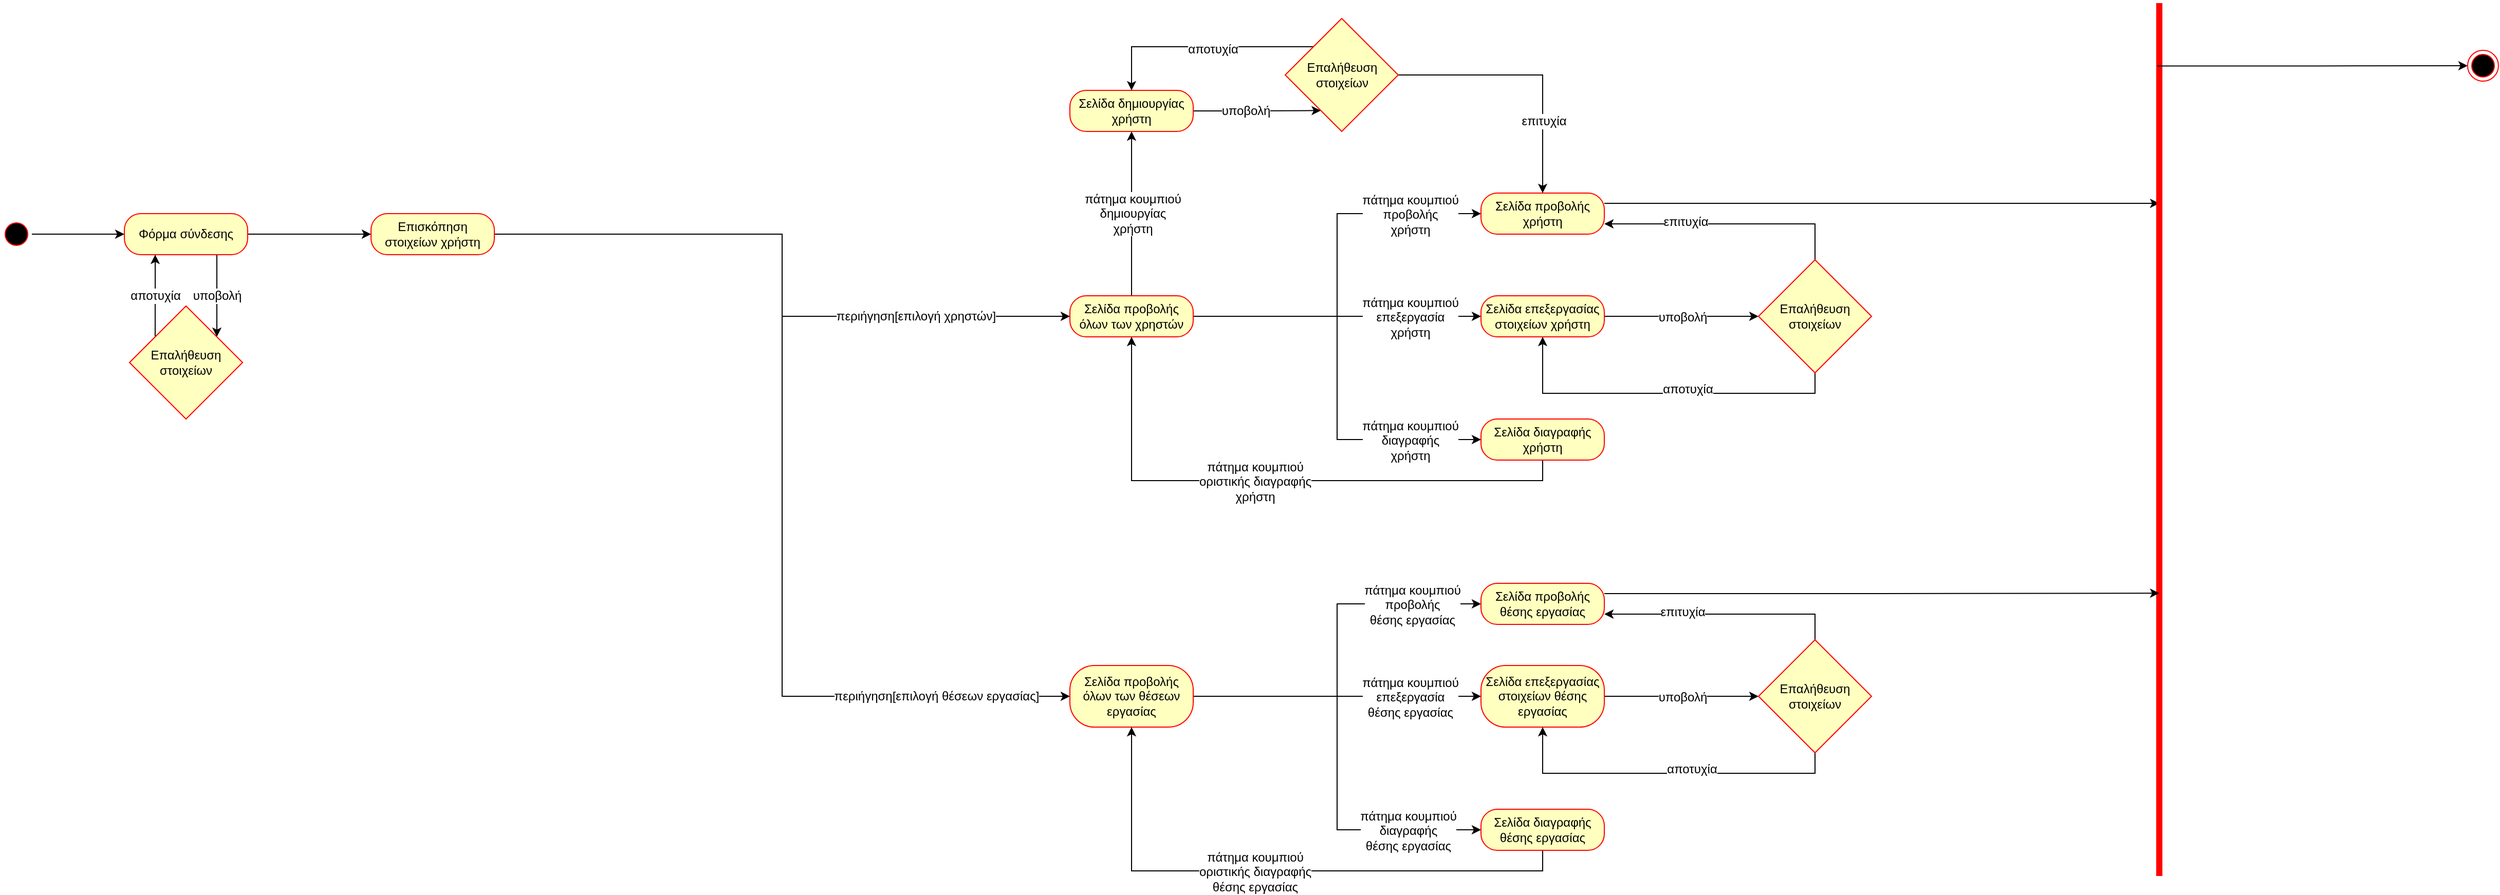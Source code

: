 <mxfile version="10.7.5" type="device"><diagram id="miy8Y4cVaB4ZVEYGDezl" name="statechart_phase_2"><mxGraphModel dx="2723" dy="1323" grid="1" gridSize="10" guides="1" tooltips="1" connect="1" arrows="1" fold="1" page="1" pageScale="1" pageWidth="850" pageHeight="1100" math="0" shadow="0"><root><mxCell id="0"/><mxCell id="1" parent="0"/><mxCell id="g1yWiuV0j3kvxXjy3B_b-1" style="edgeStyle=orthogonalEdgeStyle;rounded=0;orthogonalLoop=1;jettySize=auto;html=1;exitX=1;exitY=0.5;exitDx=0;exitDy=0;" edge="1" parent="1" source="g1yWiuV0j3kvxXjy3B_b-2" target="g1yWiuV0j3kvxXjy3B_b-6"><mxGeometry relative="1" as="geometry"/></mxCell><mxCell id="g1yWiuV0j3kvxXjy3B_b-2" value="" style="ellipse;html=1;shape=startState;fillColor=#000000;strokeColor=#ff0000;" vertex="1" parent="1"><mxGeometry x="40" y="245" width="30" height="30" as="geometry"/></mxCell><mxCell id="g1yWiuV0j3kvxXjy3B_b-3" style="edgeStyle=orthogonalEdgeStyle;rounded=0;orthogonalLoop=1;jettySize=auto;html=1;exitX=0.75;exitY=1;exitDx=0;exitDy=0;entryX=0.775;entryY=0.272;entryDx=0;entryDy=0;entryPerimeter=0;" edge="1" parent="1" source="g1yWiuV0j3kvxXjy3B_b-6" target="g1yWiuV0j3kvxXjy3B_b-9"><mxGeometry relative="1" as="geometry"><Array as="points"><mxPoint x="250" y="360"/><mxPoint x="250" y="360"/></Array></mxGeometry></mxCell><mxCell id="g1yWiuV0j3kvxXjy3B_b-4" value="υποβολή" style="text;html=1;resizable=0;points=[];align=center;verticalAlign=middle;labelBackgroundColor=#ffffff;" vertex="1" connectable="0" parent="g1yWiuV0j3kvxXjy3B_b-3"><mxGeometry x="0.25" y="2" relative="1" as="geometry"><mxPoint x="-2" y="-10" as="offset"/></mxGeometry></mxCell><mxCell id="g1yWiuV0j3kvxXjy3B_b-5" style="edgeStyle=orthogonalEdgeStyle;rounded=0;orthogonalLoop=1;jettySize=auto;html=1;exitX=1;exitY=0.5;exitDx=0;exitDy=0;entryX=0;entryY=0.5;entryDx=0;entryDy=0;" edge="1" parent="1" source="g1yWiuV0j3kvxXjy3B_b-6" target="g1yWiuV0j3kvxXjy3B_b-24"><mxGeometry relative="1" as="geometry"/></mxCell><mxCell id="g1yWiuV0j3kvxXjy3B_b-6" value="Φόρμα σύνδεσης" style="rounded=1;whiteSpace=wrap;html=1;arcSize=40;fontColor=#000000;fillColor=#ffffc0;strokeColor=#ff0000;" vertex="1" parent="1"><mxGeometry x="160" y="240" width="120" height="40" as="geometry"/></mxCell><mxCell id="g1yWiuV0j3kvxXjy3B_b-7" style="edgeStyle=orthogonalEdgeStyle;rounded=0;orthogonalLoop=1;jettySize=auto;html=1;exitX=0.227;exitY=0.285;exitDx=0;exitDy=0;entryX=0.25;entryY=1;entryDx=0;entryDy=0;exitPerimeter=0;" edge="1" parent="1" source="g1yWiuV0j3kvxXjy3B_b-9" target="g1yWiuV0j3kvxXjy3B_b-6"><mxGeometry relative="1" as="geometry"><Array as="points"><mxPoint x="190" y="310"/><mxPoint x="190" y="310"/></Array></mxGeometry></mxCell><mxCell id="g1yWiuV0j3kvxXjy3B_b-8" value="αποτυχία" style="text;html=1;resizable=0;points=[];align=center;verticalAlign=middle;labelBackgroundColor=#ffffff;" vertex="1" connectable="0" parent="g1yWiuV0j3kvxXjy3B_b-7"><mxGeometry x="0.263" y="-22" relative="1" as="geometry"><mxPoint x="-22" y="10" as="offset"/></mxGeometry></mxCell><mxCell id="g1yWiuV0j3kvxXjy3B_b-9" value="Επαλήθευση στοιχείων" style="rhombus;whiteSpace=wrap;html=1;fillColor=#ffffc0;strokeColor=#ff0000;" vertex="1" parent="1"><mxGeometry x="165" y="330" width="110" height="110" as="geometry"/></mxCell><mxCell id="g1yWiuV0j3kvxXjy3B_b-10" style="edgeStyle=orthogonalEdgeStyle;rounded=0;orthogonalLoop=1;jettySize=auto;html=1;exitX=1;exitY=0.5;exitDx=0;exitDy=0;entryX=0;entryY=0.5;entryDx=0;entryDy=0;" edge="1" parent="1" source="g1yWiuV0j3kvxXjy3B_b-24" target="g1yWiuV0j3kvxXjy3B_b-33"><mxGeometry relative="1" as="geometry"/></mxCell><mxCell id="g1yWiuV0j3kvxXjy3B_b-11" value="περιήγηση[επιλογή χρηστών]" style="text;html=1;resizable=0;points=[];align=center;verticalAlign=middle;labelBackgroundColor=#ffffff;" vertex="1" connectable="0" parent="g1yWiuV0j3kvxXjy3B_b-10"><mxGeometry x="0.621" y="3" relative="1" as="geometry"><mxPoint x="-29" y="2.5" as="offset"/></mxGeometry></mxCell><mxCell id="LO5sfSNGqjCb7tsb9wDO-20" style="edgeStyle=orthogonalEdgeStyle;rounded=0;orthogonalLoop=1;jettySize=auto;html=1;exitX=1;exitY=0.5;exitDx=0;exitDy=0;entryX=0;entryY=0.5;entryDx=0;entryDy=0;" edge="1" parent="1" source="g1yWiuV0j3kvxXjy3B_b-24" target="LO5sfSNGqjCb7tsb9wDO-7"><mxGeometry relative="1" as="geometry"/></mxCell><mxCell id="LO5sfSNGqjCb7tsb9wDO-21" value="περιήγηση[επιλογή θέσεων εργασίας]" style="text;html=1;resizable=0;points=[];align=center;verticalAlign=middle;labelBackgroundColor=#ffffff;" vertex="1" connectable="0" parent="LO5sfSNGqjCb7tsb9wDO-20"><mxGeometry x="0.693" y="1" relative="1" as="geometry"><mxPoint x="25" y="1" as="offset"/></mxGeometry></mxCell><mxCell id="g1yWiuV0j3kvxXjy3B_b-24" value="Επισκόπηση στοιχείων χρήστη" style="rounded=1;whiteSpace=wrap;html=1;arcSize=40;fontColor=#000000;fillColor=#ffffc0;strokeColor=#ff0000;" vertex="1" parent="1"><mxGeometry x="400" y="240" width="120" height="40" as="geometry"/></mxCell><mxCell id="g1yWiuV0j3kvxXjy3B_b-25" style="edgeStyle=orthogonalEdgeStyle;rounded=0;orthogonalLoop=1;jettySize=auto;html=1;exitX=1;exitY=0.5;exitDx=0;exitDy=0;entryX=0;entryY=0.5;entryDx=0;entryDy=0;" edge="1" parent="1" source="g1yWiuV0j3kvxXjy3B_b-33" target="g1yWiuV0j3kvxXjy3B_b-44"><mxGeometry relative="1" as="geometry"/></mxCell><mxCell id="g1yWiuV0j3kvxXjy3B_b-26" value="πάτημα κουμπιού&lt;br&gt;προβολής&lt;br&gt;χρήστη&lt;br&gt;" style="text;html=1;resizable=0;points=[];align=center;verticalAlign=middle;labelBackgroundColor=#ffffff;" vertex="1" connectable="0" parent="g1yWiuV0j3kvxXjy3B_b-25"><mxGeometry x="0.579" y="-2" relative="1" as="geometry"><mxPoint x="10.5" y="-1.5" as="offset"/></mxGeometry></mxCell><mxCell id="g1yWiuV0j3kvxXjy3B_b-27" style="edgeStyle=orthogonalEdgeStyle;rounded=0;orthogonalLoop=1;jettySize=auto;html=1;exitX=1;exitY=0.5;exitDx=0;exitDy=0;entryX=0;entryY=0.5;entryDx=0;entryDy=0;" edge="1" parent="1" source="g1yWiuV0j3kvxXjy3B_b-33" target="g1yWiuV0j3kvxXjy3B_b-39"><mxGeometry relative="1" as="geometry"/></mxCell><mxCell id="g1yWiuV0j3kvxXjy3B_b-28" value="πάτημα κουμπιού&lt;br&gt;επεξεργασία&lt;br&gt;χρήστη&lt;br&gt;" style="text;html=1;resizable=0;points=[];align=center;verticalAlign=middle;labelBackgroundColor=#ffffff;" vertex="1" connectable="0" parent="g1yWiuV0j3kvxXjy3B_b-27"><mxGeometry x="0.146" y="-2" relative="1" as="geometry"><mxPoint x="50.5" y="-1.5" as="offset"/></mxGeometry></mxCell><mxCell id="g1yWiuV0j3kvxXjy3B_b-29" style="edgeStyle=orthogonalEdgeStyle;rounded=0;orthogonalLoop=1;jettySize=auto;html=1;exitX=1;exitY=0.5;exitDx=0;exitDy=0;entryX=0;entryY=0.5;entryDx=0;entryDy=0;" edge="1" parent="1" source="g1yWiuV0j3kvxXjy3B_b-33" target="g1yWiuV0j3kvxXjy3B_b-42"><mxGeometry relative="1" as="geometry"/></mxCell><mxCell id="g1yWiuV0j3kvxXjy3B_b-30" value="πάτημα κουμπιού&lt;br&gt;διαγραφής&lt;br&gt;χρήστη&lt;br&gt;" style="text;html=1;resizable=0;points=[];align=center;verticalAlign=middle;labelBackgroundColor=#ffffff;" vertex="1" connectable="0" parent="g1yWiuV0j3kvxXjy3B_b-29"><mxGeometry x="0.704" y="-1" relative="1" as="geometry"><mxPoint x="-10.5" y="-0.5" as="offset"/></mxGeometry></mxCell><mxCell id="g1yWiuV0j3kvxXjy3B_b-31" style="edgeStyle=orthogonalEdgeStyle;rounded=0;orthogonalLoop=1;jettySize=auto;html=1;exitX=0.5;exitY=0;exitDx=0;exitDy=0;" edge="1" parent="1" source="g1yWiuV0j3kvxXjy3B_b-33" target="g1yWiuV0j3kvxXjy3B_b-36"><mxGeometry relative="1" as="geometry"/></mxCell><mxCell id="g1yWiuV0j3kvxXjy3B_b-32" value="πάτημα κουμπιού&lt;br&gt;δημιουργίας&lt;br&gt;χρήστη&lt;br&gt;" style="text;html=1;resizable=0;points=[];align=center;verticalAlign=middle;labelBackgroundColor=#ffffff;" vertex="1" connectable="0" parent="g1yWiuV0j3kvxXjy3B_b-31"><mxGeometry x="-0.175" y="1" relative="1" as="geometry"><mxPoint x="1.5" y="-14" as="offset"/></mxGeometry></mxCell><mxCell id="g1yWiuV0j3kvxXjy3B_b-33" value="Σελίδα προβολής όλων των χρηστών" style="rounded=1;whiteSpace=wrap;html=1;arcSize=40;fontColor=#000000;fillColor=#ffffc0;strokeColor=#ff0000;" vertex="1" parent="1"><mxGeometry x="1080" y="320" width="120" height="40" as="geometry"/></mxCell><mxCell id="g1yWiuV0j3kvxXjy3B_b-34" style="edgeStyle=orthogonalEdgeStyle;rounded=0;orthogonalLoop=1;jettySize=auto;html=1;exitX=1;exitY=0.5;exitDx=0;exitDy=0;entryX=0.315;entryY=0.815;entryDx=0;entryDy=0;entryPerimeter=0;" edge="1" parent="1" source="g1yWiuV0j3kvxXjy3B_b-36" target="g1yWiuV0j3kvxXjy3B_b-49"><mxGeometry relative="1" as="geometry"/></mxCell><mxCell id="g1yWiuV0j3kvxXjy3B_b-35" value="υποβολή" style="text;html=1;resizable=0;points=[];align=center;verticalAlign=middle;labelBackgroundColor=#ffffff;" vertex="1" connectable="0" parent="g1yWiuV0j3kvxXjy3B_b-34"><mxGeometry x="-0.175" relative="1" as="geometry"><mxPoint as="offset"/></mxGeometry></mxCell><mxCell id="g1yWiuV0j3kvxXjy3B_b-36" value="Σελίδα δημιουργίας χρήστη" style="rounded=1;whiteSpace=wrap;html=1;arcSize=40;fontColor=#000000;fillColor=#ffffc0;strokeColor=#ff0000;" vertex="1" parent="1"><mxGeometry x="1080" y="120" width="120" height="40" as="geometry"/></mxCell><mxCell id="g1yWiuV0j3kvxXjy3B_b-37" style="edgeStyle=orthogonalEdgeStyle;rounded=0;orthogonalLoop=1;jettySize=auto;html=1;exitX=1;exitY=0.5;exitDx=0;exitDy=0;entryX=0;entryY=0.5;entryDx=0;entryDy=0;" edge="1" parent="1" source="g1yWiuV0j3kvxXjy3B_b-39" target="g1yWiuV0j3kvxXjy3B_b-54"><mxGeometry relative="1" as="geometry"/></mxCell><mxCell id="g1yWiuV0j3kvxXjy3B_b-38" value="υποβολή" style="text;html=1;resizable=0;points=[];align=center;verticalAlign=middle;labelBackgroundColor=#ffffff;" vertex="1" connectable="0" parent="g1yWiuV0j3kvxXjy3B_b-37"><mxGeometry x="0.238" y="-2" relative="1" as="geometry"><mxPoint x="-17" y="-1.5" as="offset"/></mxGeometry></mxCell><mxCell id="g1yWiuV0j3kvxXjy3B_b-39" value="Σελίδα επεξεργασίας στοιχείων χρήστη" style="rounded=1;whiteSpace=wrap;html=1;arcSize=40;fontColor=#000000;fillColor=#ffffc0;strokeColor=#ff0000;" vertex="1" parent="1"><mxGeometry x="1480" y="320" width="120" height="40" as="geometry"/></mxCell><mxCell id="g1yWiuV0j3kvxXjy3B_b-40" style="edgeStyle=orthogonalEdgeStyle;rounded=0;orthogonalLoop=1;jettySize=auto;html=1;exitX=0.5;exitY=1;exitDx=0;exitDy=0;entryX=0.5;entryY=1;entryDx=0;entryDy=0;" edge="1" parent="1" source="g1yWiuV0j3kvxXjy3B_b-42" target="g1yWiuV0j3kvxXjy3B_b-33"><mxGeometry relative="1" as="geometry"/></mxCell><mxCell id="g1yWiuV0j3kvxXjy3B_b-41" value="πάτημα κουμπιού&lt;br&gt;οριστικής διαγραφής&lt;br&gt;χρήστη&lt;br&gt;" style="text;html=1;resizable=0;points=[];align=center;verticalAlign=middle;labelBackgroundColor=#ffffff;" vertex="1" connectable="0" parent="g1yWiuV0j3kvxXjy3B_b-40"><mxGeometry x="-0.113" y="4" relative="1" as="geometry"><mxPoint x="-51.5" y="-3.5" as="offset"/></mxGeometry></mxCell><mxCell id="g1yWiuV0j3kvxXjy3B_b-42" value="Σελίδα διαγραφής χρήστη" style="rounded=1;whiteSpace=wrap;html=1;arcSize=40;fontColor=#000000;fillColor=#ffffc0;strokeColor=#ff0000;" vertex="1" parent="1"><mxGeometry x="1480" y="440" width="120" height="40" as="geometry"/></mxCell><mxCell id="g1yWiuV0j3kvxXjy3B_b-43" style="edgeStyle=orthogonalEdgeStyle;rounded=0;orthogonalLoop=1;jettySize=auto;html=1;exitX=1;exitY=0.25;exitDx=0;exitDy=0;" edge="1" parent="1" source="g1yWiuV0j3kvxXjy3B_b-44"><mxGeometry relative="1" as="geometry"><mxPoint x="2140" y="230" as="targetPoint"/></mxGeometry></mxCell><mxCell id="g1yWiuV0j3kvxXjy3B_b-44" value="Σελίδα προβολής χρήστη" style="rounded=1;whiteSpace=wrap;html=1;arcSize=40;fontColor=#000000;fillColor=#ffffc0;strokeColor=#ff0000;" vertex="1" parent="1"><mxGeometry x="1480" y="220" width="120" height="40" as="geometry"/></mxCell><mxCell id="g1yWiuV0j3kvxXjy3B_b-45" style="edgeStyle=orthogonalEdgeStyle;rounded=0;orthogonalLoop=1;jettySize=auto;html=1;exitX=0;exitY=0;exitDx=0;exitDy=0;entryX=0.5;entryY=0;entryDx=0;entryDy=0;" edge="1" parent="1" source="g1yWiuV0j3kvxXjy3B_b-49" target="g1yWiuV0j3kvxXjy3B_b-36"><mxGeometry relative="1" as="geometry"/></mxCell><mxCell id="g1yWiuV0j3kvxXjy3B_b-46" value="αποτυχία&lt;br&gt;" style="text;html=1;resizable=0;points=[];align=center;verticalAlign=middle;labelBackgroundColor=#ffffff;" vertex="1" connectable="0" parent="g1yWiuV0j3kvxXjy3B_b-45"><mxGeometry x="-0.108" y="2" relative="1" as="geometry"><mxPoint as="offset"/></mxGeometry></mxCell><mxCell id="g1yWiuV0j3kvxXjy3B_b-47" style="edgeStyle=orthogonalEdgeStyle;rounded=0;orthogonalLoop=1;jettySize=auto;html=1;exitX=1;exitY=0.5;exitDx=0;exitDy=0;" edge="1" parent="1" source="g1yWiuV0j3kvxXjy3B_b-49" target="g1yWiuV0j3kvxXjy3B_b-44"><mxGeometry relative="1" as="geometry"/></mxCell><mxCell id="g1yWiuV0j3kvxXjy3B_b-48" value="επιτυχία" style="text;html=1;resizable=0;points=[];align=center;verticalAlign=middle;labelBackgroundColor=#ffffff;" vertex="1" connectable="0" parent="g1yWiuV0j3kvxXjy3B_b-47"><mxGeometry x="0.116" y="1" relative="1" as="geometry"><mxPoint x="-0.5" y="43" as="offset"/></mxGeometry></mxCell><mxCell id="g1yWiuV0j3kvxXjy3B_b-49" value="Επαλήθευση στοιχείων" style="rhombus;whiteSpace=wrap;html=1;fillColor=#ffffc0;strokeColor=#ff0000;" vertex="1" parent="1"><mxGeometry x="1289.5" y="50" width="110" height="110" as="geometry"/></mxCell><mxCell id="g1yWiuV0j3kvxXjy3B_b-50" style="edgeStyle=orthogonalEdgeStyle;rounded=0;orthogonalLoop=1;jettySize=auto;html=1;exitX=0.5;exitY=1;exitDx=0;exitDy=0;entryX=0.5;entryY=1;entryDx=0;entryDy=0;" edge="1" parent="1" source="g1yWiuV0j3kvxXjy3B_b-54" target="g1yWiuV0j3kvxXjy3B_b-39"><mxGeometry relative="1" as="geometry"/></mxCell><mxCell id="g1yWiuV0j3kvxXjy3B_b-51" value="αποτυχία&lt;br&gt;" style="text;html=1;resizable=0;points=[];align=center;verticalAlign=middle;labelBackgroundColor=#ffffff;" vertex="1" connectable="0" parent="g1yWiuV0j3kvxXjy3B_b-50"><mxGeometry x="-0.191" y="-1" relative="1" as="geometry"><mxPoint x="-7" y="-3.5" as="offset"/></mxGeometry></mxCell><mxCell id="g1yWiuV0j3kvxXjy3B_b-52" style="edgeStyle=orthogonalEdgeStyle;rounded=0;orthogonalLoop=1;jettySize=auto;html=1;exitX=0.5;exitY=0;exitDx=0;exitDy=0;entryX=1;entryY=0.75;entryDx=0;entryDy=0;" edge="1" parent="1" source="g1yWiuV0j3kvxXjy3B_b-54" target="g1yWiuV0j3kvxXjy3B_b-44"><mxGeometry relative="1" as="geometry"/></mxCell><mxCell id="g1yWiuV0j3kvxXjy3B_b-53" value="επιτυχία" style="text;html=1;resizable=0;points=[];align=center;verticalAlign=middle;labelBackgroundColor=#ffffff;" vertex="1" connectable="0" parent="g1yWiuV0j3kvxXjy3B_b-52"><mxGeometry x="0.34" y="-2" relative="1" as="geometry"><mxPoint as="offset"/></mxGeometry></mxCell><mxCell id="g1yWiuV0j3kvxXjy3B_b-54" value="Επαλήθευση στοιχείων" style="rhombus;whiteSpace=wrap;html=1;fillColor=#ffffc0;strokeColor=#ff0000;" vertex="1" parent="1"><mxGeometry x="1750" y="285" width="110" height="110" as="geometry"/></mxCell><mxCell id="g1yWiuV0j3kvxXjy3B_b-197" value="" style="shape=line;html=1;strokeWidth=6;strokeColor=#ff0000;rotation=-90;" vertex="1" parent="1"><mxGeometry x="1715" y="455" width="850" height="10" as="geometry"/></mxCell><mxCell id="g1yWiuV0j3kvxXjy3B_b-198" style="edgeStyle=orthogonalEdgeStyle;rounded=0;orthogonalLoop=1;jettySize=auto;html=1;exitX=0.928;exitY=0.319;exitDx=0;exitDy=0;entryX=0;entryY=0.5;entryDx=0;entryDy=0;exitPerimeter=0;" edge="1" parent="1" source="g1yWiuV0j3kvxXjy3B_b-197" target="g1yWiuV0j3kvxXjy3B_b-199"><mxGeometry relative="1" as="geometry"><mxPoint x="2150" y="260" as="sourcePoint"/></mxGeometry></mxCell><mxCell id="g1yWiuV0j3kvxXjy3B_b-199" value="" style="ellipse;html=1;shape=endState;fillColor=#000000;strokeColor=#ff0000;" vertex="1" parent="1"><mxGeometry x="2440" y="81" width="30" height="30" as="geometry"/></mxCell><mxCell id="LO5sfSNGqjCb7tsb9wDO-1" style="edgeStyle=orthogonalEdgeStyle;rounded=0;orthogonalLoop=1;jettySize=auto;html=1;exitX=1;exitY=0.5;exitDx=0;exitDy=0;entryX=0;entryY=0.5;entryDx=0;entryDy=0;" edge="1" parent="1" source="LO5sfSNGqjCb7tsb9wDO-7" target="LO5sfSNGqjCb7tsb9wDO-14"><mxGeometry relative="1" as="geometry"/></mxCell><mxCell id="LO5sfSNGqjCb7tsb9wDO-2" value="πάτημα κουμπιού&lt;br&gt;προβολής&lt;br&gt;θέσης εργασίας&lt;br&gt;" style="text;html=1;resizable=0;points=[];align=center;verticalAlign=middle;labelBackgroundColor=#ffffff;" vertex="1" connectable="0" parent="LO5sfSNGqjCb7tsb9wDO-1"><mxGeometry x="0.579" y="-2" relative="1" as="geometry"><mxPoint x="10.5" y="-1.5" as="offset"/></mxGeometry></mxCell><mxCell id="LO5sfSNGqjCb7tsb9wDO-3" style="edgeStyle=orthogonalEdgeStyle;rounded=0;orthogonalLoop=1;jettySize=auto;html=1;exitX=1;exitY=0.5;exitDx=0;exitDy=0;entryX=0;entryY=0.5;entryDx=0;entryDy=0;" edge="1" parent="1" source="LO5sfSNGqjCb7tsb9wDO-7" target="LO5sfSNGqjCb7tsb9wDO-10"><mxGeometry relative="1" as="geometry"/></mxCell><mxCell id="LO5sfSNGqjCb7tsb9wDO-4" value="πάτημα κουμπιού&lt;br&gt;επεξεργασία&lt;br&gt;θέσης εργασίας&lt;br&gt;" style="text;html=1;resizable=0;points=[];align=center;verticalAlign=middle;labelBackgroundColor=#ffffff;" vertex="1" connectable="0" parent="LO5sfSNGqjCb7tsb9wDO-3"><mxGeometry x="0.146" y="-2" relative="1" as="geometry"><mxPoint x="50.5" y="-1.5" as="offset"/></mxGeometry></mxCell><mxCell id="LO5sfSNGqjCb7tsb9wDO-5" style="edgeStyle=orthogonalEdgeStyle;rounded=0;orthogonalLoop=1;jettySize=auto;html=1;exitX=1;exitY=0.5;exitDx=0;exitDy=0;entryX=0;entryY=0.5;entryDx=0;entryDy=0;" edge="1" parent="1" source="LO5sfSNGqjCb7tsb9wDO-7" target="LO5sfSNGqjCb7tsb9wDO-13"><mxGeometry relative="1" as="geometry"/></mxCell><mxCell id="LO5sfSNGqjCb7tsb9wDO-6" value="πάτημα κουμπιού&lt;br&gt;διαγραφής&lt;br&gt;θέσης εργασίας&lt;br&gt;" style="text;html=1;resizable=0;points=[];align=center;verticalAlign=middle;labelBackgroundColor=#ffffff;" vertex="1" connectable="0" parent="LO5sfSNGqjCb7tsb9wDO-5"><mxGeometry x="0.704" y="-1" relative="1" as="geometry"><mxPoint x="-10.5" y="-0.5" as="offset"/></mxGeometry></mxCell><mxCell id="LO5sfSNGqjCb7tsb9wDO-7" value="Σελίδα προβολής όλων των θέσεων εργασίας" style="rounded=1;whiteSpace=wrap;html=1;arcSize=40;fontColor=#000000;fillColor=#ffffc0;strokeColor=#ff0000;" vertex="1" parent="1"><mxGeometry x="1080" y="680" width="120" height="60" as="geometry"/></mxCell><mxCell id="LO5sfSNGqjCb7tsb9wDO-8" style="edgeStyle=orthogonalEdgeStyle;rounded=0;orthogonalLoop=1;jettySize=auto;html=1;exitX=1;exitY=0.5;exitDx=0;exitDy=0;entryX=0;entryY=0.5;entryDx=0;entryDy=0;" edge="1" parent="1" source="LO5sfSNGqjCb7tsb9wDO-10" target="LO5sfSNGqjCb7tsb9wDO-19"><mxGeometry relative="1" as="geometry"/></mxCell><mxCell id="LO5sfSNGqjCb7tsb9wDO-9" value="υποβολή" style="text;html=1;resizable=0;points=[];align=center;verticalAlign=middle;labelBackgroundColor=#ffffff;" vertex="1" connectable="0" parent="LO5sfSNGqjCb7tsb9wDO-8"><mxGeometry x="0.238" y="-2" relative="1" as="geometry"><mxPoint x="-17" y="-1.5" as="offset"/></mxGeometry></mxCell><mxCell id="LO5sfSNGqjCb7tsb9wDO-10" value="Σελίδα επεξεργασίας στοιχείων θέσης εργασίας" style="rounded=1;whiteSpace=wrap;html=1;arcSize=40;fontColor=#000000;fillColor=#ffffc0;strokeColor=#ff0000;" vertex="1" parent="1"><mxGeometry x="1480" y="680" width="120" height="60" as="geometry"/></mxCell><mxCell id="LO5sfSNGqjCb7tsb9wDO-11" style="edgeStyle=orthogonalEdgeStyle;rounded=0;orthogonalLoop=1;jettySize=auto;html=1;exitX=0.5;exitY=1;exitDx=0;exitDy=0;entryX=0.5;entryY=1;entryDx=0;entryDy=0;" edge="1" parent="1" source="LO5sfSNGqjCb7tsb9wDO-13" target="LO5sfSNGqjCb7tsb9wDO-7"><mxGeometry relative="1" as="geometry"/></mxCell><mxCell id="LO5sfSNGqjCb7tsb9wDO-12" value="πάτημα κουμπιού&lt;br&gt;οριστικής διαγραφής&lt;br&gt;θέσης εργασίας&lt;br&gt;" style="text;html=1;resizable=0;points=[];align=center;verticalAlign=middle;labelBackgroundColor=#ffffff;" vertex="1" connectable="0" parent="LO5sfSNGqjCb7tsb9wDO-11"><mxGeometry x="-0.113" y="4" relative="1" as="geometry"><mxPoint x="-51.5" y="-3.5" as="offset"/></mxGeometry></mxCell><mxCell id="LO5sfSNGqjCb7tsb9wDO-13" value="Σελίδα διαγραφής θέσης εργασίας" style="rounded=1;whiteSpace=wrap;html=1;arcSize=40;fontColor=#000000;fillColor=#ffffc0;strokeColor=#ff0000;" vertex="1" parent="1"><mxGeometry x="1480" y="820" width="120" height="40" as="geometry"/></mxCell><mxCell id="LO5sfSNGqjCb7tsb9wDO-23" style="edgeStyle=orthogonalEdgeStyle;rounded=0;orthogonalLoop=1;jettySize=auto;html=1;exitX=1;exitY=0.25;exitDx=0;exitDy=0;entryX=0.324;entryY=0.5;entryDx=0;entryDy=0;entryPerimeter=0;" edge="1" parent="1" source="LO5sfSNGqjCb7tsb9wDO-14" target="g1yWiuV0j3kvxXjy3B_b-197"><mxGeometry relative="1" as="geometry"><mxPoint x="2130" y="610" as="targetPoint"/></mxGeometry></mxCell><mxCell id="LO5sfSNGqjCb7tsb9wDO-14" value="Σελίδα προβολής θέσης εργασίας" style="rounded=1;whiteSpace=wrap;html=1;arcSize=40;fontColor=#000000;fillColor=#ffffc0;strokeColor=#ff0000;" vertex="1" parent="1"><mxGeometry x="1480" y="600" width="120" height="40" as="geometry"/></mxCell><mxCell id="LO5sfSNGqjCb7tsb9wDO-15" style="edgeStyle=orthogonalEdgeStyle;rounded=0;orthogonalLoop=1;jettySize=auto;html=1;exitX=0.5;exitY=1;exitDx=0;exitDy=0;entryX=0.5;entryY=1;entryDx=0;entryDy=0;" edge="1" parent="1" source="LO5sfSNGqjCb7tsb9wDO-19" target="LO5sfSNGqjCb7tsb9wDO-10"><mxGeometry relative="1" as="geometry"/></mxCell><mxCell id="LO5sfSNGqjCb7tsb9wDO-16" value="αποτυχία&lt;br&gt;" style="text;html=1;resizable=0;points=[];align=center;verticalAlign=middle;labelBackgroundColor=#ffffff;" vertex="1" connectable="0" parent="LO5sfSNGqjCb7tsb9wDO-15"><mxGeometry x="-0.191" y="-1" relative="1" as="geometry"><mxPoint x="-7" y="-3.5" as="offset"/></mxGeometry></mxCell><mxCell id="LO5sfSNGqjCb7tsb9wDO-17" style="edgeStyle=orthogonalEdgeStyle;rounded=0;orthogonalLoop=1;jettySize=auto;html=1;exitX=0.5;exitY=0;exitDx=0;exitDy=0;entryX=1;entryY=0.75;entryDx=0;entryDy=0;" edge="1" parent="1" source="LO5sfSNGqjCb7tsb9wDO-19" target="LO5sfSNGqjCb7tsb9wDO-14"><mxGeometry relative="1" as="geometry"/></mxCell><mxCell id="LO5sfSNGqjCb7tsb9wDO-18" value="επιτυχία" style="text;html=1;resizable=0;points=[];align=center;verticalAlign=middle;labelBackgroundColor=#ffffff;" vertex="1" connectable="0" parent="LO5sfSNGqjCb7tsb9wDO-17"><mxGeometry x="0.34" y="-2" relative="1" as="geometry"><mxPoint as="offset"/></mxGeometry></mxCell><mxCell id="LO5sfSNGqjCb7tsb9wDO-19" value="Επαλήθευση στοιχείων" style="rhombus;whiteSpace=wrap;html=1;fillColor=#ffffc0;strokeColor=#ff0000;" vertex="1" parent="1"><mxGeometry x="1750" y="655" width="110" height="110" as="geometry"/></mxCell></root></mxGraphModel></diagram><diagram id="9zmSE8Ce_KGwFnWibVC4" name="statechart_phase_3"><mxGraphModel dx="2334" dy="1134" grid="1" gridSize="10" guides="1" tooltips="1" connect="1" arrows="1" fold="1" page="1" pageScale="1" pageWidth="850" pageHeight="1100" math="0" shadow="0"><root><mxCell id="G6T2Q04M6MDD5jRhm7yM-0"/><mxCell id="G6T2Q04M6MDD5jRhm7yM-1" parent="G6T2Q04M6MDD5jRhm7yM-0"/><mxCell id="jsyQyXDX0Ob518HGh6rU-16" style="edgeStyle=orthogonalEdgeStyle;rounded=0;orthogonalLoop=1;jettySize=auto;html=1;exitX=1;exitY=0.5;exitDx=0;exitDy=0;" edge="1" parent="G6T2Q04M6MDD5jRhm7yM-1" source="jsyQyXDX0Ob518HGh6rU-0" target="jsyQyXDX0Ob518HGh6rU-2"><mxGeometry relative="1" as="geometry"/></mxCell><mxCell id="jsyQyXDX0Ob518HGh6rU-0" value="" style="ellipse;html=1;shape=startState;fillColor=#000000;strokeColor=#ff0000;" vertex="1" parent="G6T2Q04M6MDD5jRhm7yM-1"><mxGeometry x="40" y="245" width="30" height="30" as="geometry"/></mxCell><mxCell id="jsyQyXDX0Ob518HGh6rU-19" style="edgeStyle=orthogonalEdgeStyle;rounded=0;orthogonalLoop=1;jettySize=auto;html=1;exitX=0.75;exitY=1;exitDx=0;exitDy=0;entryX=0.775;entryY=0.272;entryDx=0;entryDy=0;entryPerimeter=0;" edge="1" parent="G6T2Q04M6MDD5jRhm7yM-1" source="jsyQyXDX0Ob518HGh6rU-2" target="jsyQyXDX0Ob518HGh6rU-5"><mxGeometry relative="1" as="geometry"><Array as="points"><mxPoint x="250" y="360"/><mxPoint x="250" y="360"/></Array></mxGeometry></mxCell><mxCell id="FM6NyLqzbSwgmNIi7RyQ-142" value="υποβολή" style="text;html=1;resizable=0;points=[];align=center;verticalAlign=middle;labelBackgroundColor=#ffffff;" vertex="1" connectable="0" parent="jsyQyXDX0Ob518HGh6rU-19"><mxGeometry x="0.25" y="2" relative="1" as="geometry"><mxPoint x="-2" y="-10" as="offset"/></mxGeometry></mxCell><mxCell id="jsyQyXDX0Ob518HGh6rU-21" style="edgeStyle=orthogonalEdgeStyle;rounded=0;orthogonalLoop=1;jettySize=auto;html=1;exitX=1;exitY=0.5;exitDx=0;exitDy=0;entryX=0;entryY=0.5;entryDx=0;entryDy=0;" edge="1" parent="G6T2Q04M6MDD5jRhm7yM-1" source="jsyQyXDX0Ob518HGh6rU-2" target="jsyQyXDX0Ob518HGh6rU-8"><mxGeometry relative="1" as="geometry"/></mxCell><mxCell id="jsyQyXDX0Ob518HGh6rU-2" value="Φόρμα σύνδεσης" style="rounded=1;whiteSpace=wrap;html=1;arcSize=40;fontColor=#000000;fillColor=#ffffc0;strokeColor=#ff0000;" vertex="1" parent="G6T2Q04M6MDD5jRhm7yM-1"><mxGeometry x="160" y="240" width="120" height="40" as="geometry"/></mxCell><mxCell id="jsyQyXDX0Ob518HGh6rU-20" style="edgeStyle=orthogonalEdgeStyle;rounded=0;orthogonalLoop=1;jettySize=auto;html=1;exitX=0.227;exitY=0.285;exitDx=0;exitDy=0;entryX=0.25;entryY=1;entryDx=0;entryDy=0;exitPerimeter=0;" edge="1" parent="G6T2Q04M6MDD5jRhm7yM-1" source="jsyQyXDX0Ob518HGh6rU-5" target="jsyQyXDX0Ob518HGh6rU-2"><mxGeometry relative="1" as="geometry"><Array as="points"><mxPoint x="190" y="310"/><mxPoint x="190" y="310"/></Array></mxGeometry></mxCell><mxCell id="FM6NyLqzbSwgmNIi7RyQ-144" value="αποτυχία" style="text;html=1;resizable=0;points=[];align=center;verticalAlign=middle;labelBackgroundColor=#ffffff;" vertex="1" connectable="0" parent="jsyQyXDX0Ob518HGh6rU-20"><mxGeometry x="0.263" y="-22" relative="1" as="geometry"><mxPoint x="-22" y="10" as="offset"/></mxGeometry></mxCell><mxCell id="jsyQyXDX0Ob518HGh6rU-5" value="Επαλήθευση στοιχείων" style="rhombus;whiteSpace=wrap;html=1;fillColor=#ffffc0;strokeColor=#ff0000;" vertex="1" parent="G6T2Q04M6MDD5jRhm7yM-1"><mxGeometry x="165" y="330" width="110" height="110" as="geometry"/></mxCell><mxCell id="FM6NyLqzbSwgmNIi7RyQ-107" style="edgeStyle=orthogonalEdgeStyle;rounded=0;orthogonalLoop=1;jettySize=auto;html=1;exitX=1;exitY=0.5;exitDx=0;exitDy=0;entryX=0;entryY=0.5;entryDx=0;entryDy=0;" edge="1" parent="G6T2Q04M6MDD5jRhm7yM-1" source="jsyQyXDX0Ob518HGh6rU-8" target="jsyQyXDX0Ob518HGh6rU-9"><mxGeometry relative="1" as="geometry"/></mxCell><mxCell id="FM6NyLqzbSwgmNIi7RyQ-221" value="περιήγηση[επιλογή χρηστών]" style="text;html=1;resizable=0;points=[];align=center;verticalAlign=middle;labelBackgroundColor=#ffffff;" vertex="1" connectable="0" parent="FM6NyLqzbSwgmNIi7RyQ-107"><mxGeometry x="0.621" y="3" relative="1" as="geometry"><mxPoint x="-29" y="2.5" as="offset"/></mxGeometry></mxCell><mxCell id="FM6NyLqzbSwgmNIi7RyQ-109" style="edgeStyle=orthogonalEdgeStyle;rounded=0;orthogonalLoop=1;jettySize=auto;html=1;exitX=1;exitY=0.5;exitDx=0;exitDy=0;entryX=0;entryY=0.5;entryDx=0;entryDy=0;" edge="1" parent="G6T2Q04M6MDD5jRhm7yM-1" source="jsyQyXDX0Ob518HGh6rU-8" target="FM6NyLqzbSwgmNIi7RyQ-4"><mxGeometry relative="1" as="geometry"/></mxCell><mxCell id="FM6NyLqzbSwgmNIi7RyQ-222" value="περιήγηση[επιλογή ρόλων]" style="text;html=1;resizable=0;points=[];align=center;verticalAlign=middle;labelBackgroundColor=#ffffff;" vertex="1" connectable="0" parent="FM6NyLqzbSwgmNIi7RyQ-109"><mxGeometry x="0.831" relative="1" as="geometry"><mxPoint x="-86" y="-0.5" as="offset"/></mxGeometry></mxCell><mxCell id="FM6NyLqzbSwgmNIi7RyQ-110" style="edgeStyle=orthogonalEdgeStyle;rounded=0;orthogonalLoop=1;jettySize=auto;html=1;exitX=1;exitY=0.5;exitDx=0;exitDy=0;entryX=0;entryY=0.5;entryDx=0;entryDy=0;" edge="1" parent="G6T2Q04M6MDD5jRhm7yM-1" source="jsyQyXDX0Ob518HGh6rU-8" target="FM6NyLqzbSwgmNIi7RyQ-57"><mxGeometry relative="1" as="geometry"/></mxCell><mxCell id="FM6NyLqzbSwgmNIi7RyQ-223" value="περιήγηση[επιλογή εταιριών]" style="text;html=1;resizable=0;points=[];align=center;verticalAlign=middle;labelBackgroundColor=#ffffff;" vertex="1" connectable="0" parent="FM6NyLqzbSwgmNIi7RyQ-110"><mxGeometry x="0.899" y="-1" relative="1" as="geometry"><mxPoint x="-86" y="-1.5" as="offset"/></mxGeometry></mxCell><mxCell id="FM6NyLqzbSwgmNIi7RyQ-111" style="edgeStyle=orthogonalEdgeStyle;rounded=0;orthogonalLoop=1;jettySize=auto;html=1;exitX=1;exitY=0.5;exitDx=0;exitDy=0;entryX=0;entryY=0.5;entryDx=0;entryDy=0;" edge="1" parent="G6T2Q04M6MDD5jRhm7yM-1" source="jsyQyXDX0Ob518HGh6rU-8" target="FM6NyLqzbSwgmNIi7RyQ-86"><mxGeometry relative="1" as="geometry"/></mxCell><mxCell id="FM6NyLqzbSwgmNIi7RyQ-224" value="περιήγηση[επιλογή τμημάτων]" style="text;html=1;resizable=0;points=[];align=center;verticalAlign=middle;labelBackgroundColor=#ffffff;" vertex="1" connectable="0" parent="FM6NyLqzbSwgmNIi7RyQ-111"><mxGeometry x="0.939" y="3" relative="1" as="geometry"><mxPoint x="-94.5" y="2.5" as="offset"/></mxGeometry></mxCell><mxCell id="FM6NyLqzbSwgmNIi7RyQ-141" style="edgeStyle=orthogonalEdgeStyle;rounded=0;orthogonalLoop=1;jettySize=auto;html=1;exitX=1;exitY=0.5;exitDx=0;exitDy=0;entryX=0;entryY=0.5;entryDx=0;entryDy=0;" edge="1" parent="G6T2Q04M6MDD5jRhm7yM-1" source="jsyQyXDX0Ob518HGh6rU-8" target="FM6NyLqzbSwgmNIi7RyQ-120"><mxGeometry relative="1" as="geometry"/></mxCell><mxCell id="FM6NyLqzbSwgmNIi7RyQ-225" value="περιήγηση[επιλογή κατηγοριών]" style="text;html=1;resizable=0;points=[];align=center;verticalAlign=middle;labelBackgroundColor=#ffffff;" vertex="1" connectable="0" parent="FM6NyLqzbSwgmNIi7RyQ-141"><mxGeometry x="0.957" y="-2" relative="1" as="geometry"><mxPoint x="-89" y="-1.5" as="offset"/></mxGeometry></mxCell><mxCell id="FM6NyLqzbSwgmNIi7RyQ-175" style="edgeStyle=orthogonalEdgeStyle;rounded=0;orthogonalLoop=1;jettySize=auto;html=1;exitX=1;exitY=0.5;exitDx=0;exitDy=0;entryX=0;entryY=0.5;entryDx=0;entryDy=0;" edge="1" parent="G6T2Q04M6MDD5jRhm7yM-1" source="jsyQyXDX0Ob518HGh6rU-8" target="FM6NyLqzbSwgmNIi7RyQ-153"><mxGeometry relative="1" as="geometry"/></mxCell><mxCell id="FM6NyLqzbSwgmNIi7RyQ-226" value="περιήγηση[επιλογή ετικετών]" style="text;html=1;resizable=0;points=[];align=center;verticalAlign=middle;labelBackgroundColor=#ffffff;" vertex="1" connectable="0" parent="FM6NyLqzbSwgmNIi7RyQ-175"><mxGeometry x="0.966" y="-1" relative="1" as="geometry"><mxPoint x="-100.5" y="-1.5" as="offset"/></mxGeometry></mxCell><mxCell id="FM6NyLqzbSwgmNIi7RyQ-205" style="edgeStyle=orthogonalEdgeStyle;rounded=0;orthogonalLoop=1;jettySize=auto;html=1;exitX=1;exitY=0.5;exitDx=0;exitDy=0;entryX=0;entryY=0.5;entryDx=0;entryDy=0;" edge="1" parent="G6T2Q04M6MDD5jRhm7yM-1" source="jsyQyXDX0Ob518HGh6rU-8" target="FM6NyLqzbSwgmNIi7RyQ-184"><mxGeometry relative="1" as="geometry"/></mxCell><mxCell id="FM6NyLqzbSwgmNIi7RyQ-227" value="περιήγηση[επιλογή εργασίας" style="text;html=1;resizable=0;points=[];align=center;verticalAlign=middle;labelBackgroundColor=#ffffff;" vertex="1" connectable="0" parent="FM6NyLqzbSwgmNIi7RyQ-205"><mxGeometry x="0.97" y="-1" relative="1" as="geometry"><mxPoint x="-100.5" y="-1.5" as="offset"/></mxGeometry></mxCell><mxCell id="jsyQyXDX0Ob518HGh6rU-8" value="Επισκόπηση στοιχείων χρήστη" style="rounded=1;whiteSpace=wrap;html=1;arcSize=40;fontColor=#000000;fillColor=#ffffc0;strokeColor=#ff0000;" vertex="1" parent="G6T2Q04M6MDD5jRhm7yM-1"><mxGeometry x="400" y="240" width="120" height="40" as="geometry"/></mxCell><mxCell id="jsyQyXDX0Ob518HGh6rU-23" style="edgeStyle=orthogonalEdgeStyle;rounded=0;orthogonalLoop=1;jettySize=auto;html=1;exitX=1;exitY=0.5;exitDx=0;exitDy=0;entryX=0;entryY=0.5;entryDx=0;entryDy=0;" edge="1" parent="G6T2Q04M6MDD5jRhm7yM-1" source="jsyQyXDX0Ob518HGh6rU-9" target="jsyQyXDX0Ob518HGh6rU-13"><mxGeometry relative="1" as="geometry"/></mxCell><mxCell id="FM6NyLqzbSwgmNIi7RyQ-41" value="πάτημα κουμπιού&lt;br&gt;προβολής&lt;br&gt;χρήστη&lt;br&gt;" style="text;html=1;resizable=0;points=[];align=center;verticalAlign=middle;labelBackgroundColor=#ffffff;" vertex="1" connectable="0" parent="jsyQyXDX0Ob518HGh6rU-23"><mxGeometry x="0.579" y="-2" relative="1" as="geometry"><mxPoint x="10.5" y="-1.5" as="offset"/></mxGeometry></mxCell><mxCell id="jsyQyXDX0Ob518HGh6rU-24" style="edgeStyle=orthogonalEdgeStyle;rounded=0;orthogonalLoop=1;jettySize=auto;html=1;exitX=1;exitY=0.5;exitDx=0;exitDy=0;entryX=0;entryY=0.5;entryDx=0;entryDy=0;" edge="1" parent="G6T2Q04M6MDD5jRhm7yM-1" source="jsyQyXDX0Ob518HGh6rU-9" target="jsyQyXDX0Ob518HGh6rU-11"><mxGeometry relative="1" as="geometry"/></mxCell><mxCell id="FM6NyLqzbSwgmNIi7RyQ-40" value="πάτημα κουμπιού&lt;br&gt;επεξεργασία&lt;br&gt;χρήστη&lt;br&gt;" style="text;html=1;resizable=0;points=[];align=center;verticalAlign=middle;labelBackgroundColor=#ffffff;" vertex="1" connectable="0" parent="jsyQyXDX0Ob518HGh6rU-24"><mxGeometry x="0.146" y="-2" relative="1" as="geometry"><mxPoint x="50.5" y="-1.5" as="offset"/></mxGeometry></mxCell><mxCell id="jsyQyXDX0Ob518HGh6rU-25" style="edgeStyle=orthogonalEdgeStyle;rounded=0;orthogonalLoop=1;jettySize=auto;html=1;exitX=1;exitY=0.5;exitDx=0;exitDy=0;entryX=0;entryY=0.5;entryDx=0;entryDy=0;" edge="1" parent="G6T2Q04M6MDD5jRhm7yM-1" source="jsyQyXDX0Ob518HGh6rU-9" target="jsyQyXDX0Ob518HGh6rU-12"><mxGeometry relative="1" as="geometry"/></mxCell><mxCell id="FM6NyLqzbSwgmNIi7RyQ-42" value="πάτημα κουμπιού&lt;br&gt;διαγραφής&lt;br&gt;χρήστη&lt;br&gt;" style="text;html=1;resizable=0;points=[];align=center;verticalAlign=middle;labelBackgroundColor=#ffffff;" vertex="1" connectable="0" parent="jsyQyXDX0Ob518HGh6rU-25"><mxGeometry x="0.704" y="-1" relative="1" as="geometry"><mxPoint x="-10.5" y="-0.5" as="offset"/></mxGeometry></mxCell><mxCell id="jsyQyXDX0Ob518HGh6rU-62" style="edgeStyle=orthogonalEdgeStyle;rounded=0;orthogonalLoop=1;jettySize=auto;html=1;exitX=0.5;exitY=0;exitDx=0;exitDy=0;" edge="1" parent="G6T2Q04M6MDD5jRhm7yM-1" source="jsyQyXDX0Ob518HGh6rU-9" target="jsyQyXDX0Ob518HGh6rU-10"><mxGeometry relative="1" as="geometry"/></mxCell><mxCell id="FM6NyLqzbSwgmNIi7RyQ-36" value="πάτημα κουμπιού&lt;br&gt;δημιουργίας&lt;br&gt;χρήστη&lt;br&gt;" style="text;html=1;resizable=0;points=[];align=center;verticalAlign=middle;labelBackgroundColor=#ffffff;" vertex="1" connectable="0" parent="jsyQyXDX0Ob518HGh6rU-62"><mxGeometry x="-0.175" y="1" relative="1" as="geometry"><mxPoint x="1.5" y="-14" as="offset"/></mxGeometry></mxCell><mxCell id="jsyQyXDX0Ob518HGh6rU-9" value="Σελίδα προβολής όλων των χρηστών" style="rounded=1;whiteSpace=wrap;html=1;arcSize=40;fontColor=#000000;fillColor=#ffffc0;strokeColor=#ff0000;" vertex="1" parent="G6T2Q04M6MDD5jRhm7yM-1"><mxGeometry x="1080" y="320" width="120" height="40" as="geometry"/></mxCell><mxCell id="jsyQyXDX0Ob518HGh6rU-61" style="edgeStyle=orthogonalEdgeStyle;rounded=0;orthogonalLoop=1;jettySize=auto;html=1;exitX=1;exitY=0.5;exitDx=0;exitDy=0;entryX=0.315;entryY=0.815;entryDx=0;entryDy=0;entryPerimeter=0;" edge="1" parent="G6T2Q04M6MDD5jRhm7yM-1" source="jsyQyXDX0Ob518HGh6rU-10" target="jsyQyXDX0Ob518HGh6rU-32"><mxGeometry relative="1" as="geometry"/></mxCell><mxCell id="FM6NyLqzbSwgmNIi7RyQ-37" value="υποβολή" style="text;html=1;resizable=0;points=[];align=center;verticalAlign=middle;labelBackgroundColor=#ffffff;" vertex="1" connectable="0" parent="jsyQyXDX0Ob518HGh6rU-61"><mxGeometry x="-0.175" relative="1" as="geometry"><mxPoint as="offset"/></mxGeometry></mxCell><mxCell id="jsyQyXDX0Ob518HGh6rU-10" value="Σελίδα δημιουργίας χρήστη" style="rounded=1;whiteSpace=wrap;html=1;arcSize=40;fontColor=#000000;fillColor=#ffffc0;strokeColor=#ff0000;" vertex="1" parent="G6T2Q04M6MDD5jRhm7yM-1"><mxGeometry x="1080" y="120" width="120" height="40" as="geometry"/></mxCell><mxCell id="jsyQyXDX0Ob518HGh6rU-47" style="edgeStyle=orthogonalEdgeStyle;rounded=0;orthogonalLoop=1;jettySize=auto;html=1;exitX=1;exitY=0.5;exitDx=0;exitDy=0;entryX=0;entryY=0.5;entryDx=0;entryDy=0;" edge="1" parent="G6T2Q04M6MDD5jRhm7yM-1" source="jsyQyXDX0Ob518HGh6rU-11" target="jsyQyXDX0Ob518HGh6rU-42"><mxGeometry relative="1" as="geometry"/></mxCell><mxCell id="FM6NyLqzbSwgmNIi7RyQ-45" value="υποβολή" style="text;html=1;resizable=0;points=[];align=center;verticalAlign=middle;labelBackgroundColor=#ffffff;" vertex="1" connectable="0" parent="jsyQyXDX0Ob518HGh6rU-47"><mxGeometry x="0.238" y="-2" relative="1" as="geometry"><mxPoint x="-17" y="-1.5" as="offset"/></mxGeometry></mxCell><mxCell id="jsyQyXDX0Ob518HGh6rU-11" value="Σελίδα επεξεργασίας στοιχείων χρήστη" style="rounded=1;whiteSpace=wrap;html=1;arcSize=40;fontColor=#000000;fillColor=#ffffc0;strokeColor=#ff0000;" vertex="1" parent="G6T2Q04M6MDD5jRhm7yM-1"><mxGeometry x="1480" y="320" width="120" height="40" as="geometry"/></mxCell><mxCell id="jsyQyXDX0Ob518HGh6rU-30" style="edgeStyle=orthogonalEdgeStyle;rounded=0;orthogonalLoop=1;jettySize=auto;html=1;exitX=0.5;exitY=1;exitDx=0;exitDy=0;entryX=0.5;entryY=1;entryDx=0;entryDy=0;" edge="1" parent="G6T2Q04M6MDD5jRhm7yM-1" source="jsyQyXDX0Ob518HGh6rU-12" target="jsyQyXDX0Ob518HGh6rU-9"><mxGeometry relative="1" as="geometry"/></mxCell><mxCell id="FM6NyLqzbSwgmNIi7RyQ-48" value="πάτημα κουμπιού&lt;br&gt;οριστικής διαγραφής&lt;br&gt;χρήστη&lt;br&gt;" style="text;html=1;resizable=0;points=[];align=center;verticalAlign=middle;labelBackgroundColor=#ffffff;" vertex="1" connectable="0" parent="jsyQyXDX0Ob518HGh6rU-30"><mxGeometry x="-0.113" y="4" relative="1" as="geometry"><mxPoint x="-51.5" y="-3.5" as="offset"/></mxGeometry></mxCell><mxCell id="jsyQyXDX0Ob518HGh6rU-12" value="Σελίδα διαγραφής χρήστη" style="rounded=1;whiteSpace=wrap;html=1;arcSize=40;fontColor=#000000;fillColor=#ffffc0;strokeColor=#ff0000;" vertex="1" parent="G6T2Q04M6MDD5jRhm7yM-1"><mxGeometry x="1480" y="440" width="120" height="40" as="geometry"/></mxCell><mxCell id="FM6NyLqzbSwgmNIi7RyQ-212" style="edgeStyle=orthogonalEdgeStyle;rounded=0;orthogonalLoop=1;jettySize=auto;html=1;exitX=1;exitY=0.25;exitDx=0;exitDy=0;" edge="1" parent="G6T2Q04M6MDD5jRhm7yM-1" source="jsyQyXDX0Ob518HGh6rU-13"><mxGeometry relative="1" as="geometry"><mxPoint x="2140" y="230" as="targetPoint"/></mxGeometry></mxCell><mxCell id="jsyQyXDX0Ob518HGh6rU-13" value="Σελίδα προβολής χρήστη" style="rounded=1;whiteSpace=wrap;html=1;arcSize=40;fontColor=#000000;fillColor=#ffffc0;strokeColor=#ff0000;" vertex="1" parent="G6T2Q04M6MDD5jRhm7yM-1"><mxGeometry x="1480" y="220" width="120" height="40" as="geometry"/></mxCell><mxCell id="jsyQyXDX0Ob518HGh6rU-40" style="edgeStyle=orthogonalEdgeStyle;rounded=0;orthogonalLoop=1;jettySize=auto;html=1;exitX=0;exitY=0;exitDx=0;exitDy=0;entryX=0.5;entryY=0;entryDx=0;entryDy=0;" edge="1" parent="G6T2Q04M6MDD5jRhm7yM-1" source="jsyQyXDX0Ob518HGh6rU-32" target="jsyQyXDX0Ob518HGh6rU-10"><mxGeometry relative="1" as="geometry"/></mxCell><mxCell id="FM6NyLqzbSwgmNIi7RyQ-38" value="αποτυχία&lt;br&gt;" style="text;html=1;resizable=0;points=[];align=center;verticalAlign=middle;labelBackgroundColor=#ffffff;" vertex="1" connectable="0" parent="jsyQyXDX0Ob518HGh6rU-40"><mxGeometry x="-0.108" y="2" relative="1" as="geometry"><mxPoint as="offset"/></mxGeometry></mxCell><mxCell id="jsyQyXDX0Ob518HGh6rU-41" style="edgeStyle=orthogonalEdgeStyle;rounded=0;orthogonalLoop=1;jettySize=auto;html=1;exitX=1;exitY=0.5;exitDx=0;exitDy=0;" edge="1" parent="G6T2Q04M6MDD5jRhm7yM-1" source="jsyQyXDX0Ob518HGh6rU-32" target="jsyQyXDX0Ob518HGh6rU-13"><mxGeometry relative="1" as="geometry"/></mxCell><mxCell id="FM6NyLqzbSwgmNIi7RyQ-39" value="επιτυχία" style="text;html=1;resizable=0;points=[];align=center;verticalAlign=middle;labelBackgroundColor=#ffffff;" vertex="1" connectable="0" parent="jsyQyXDX0Ob518HGh6rU-41"><mxGeometry x="0.116" y="1" relative="1" as="geometry"><mxPoint x="-0.5" y="43" as="offset"/></mxGeometry></mxCell><mxCell id="jsyQyXDX0Ob518HGh6rU-32" value="Επαλήθευση στοιχείων" style="rhombus;whiteSpace=wrap;html=1;fillColor=#ffffc0;strokeColor=#ff0000;" vertex="1" parent="G6T2Q04M6MDD5jRhm7yM-1"><mxGeometry x="1289.5" y="50" width="110" height="110" as="geometry"/></mxCell><mxCell id="jsyQyXDX0Ob518HGh6rU-50" style="edgeStyle=orthogonalEdgeStyle;rounded=0;orthogonalLoop=1;jettySize=auto;html=1;exitX=0.5;exitY=1;exitDx=0;exitDy=0;entryX=0.5;entryY=1;entryDx=0;entryDy=0;" edge="1" parent="G6T2Q04M6MDD5jRhm7yM-1" source="jsyQyXDX0Ob518HGh6rU-42" target="jsyQyXDX0Ob518HGh6rU-11"><mxGeometry relative="1" as="geometry"/></mxCell><mxCell id="FM6NyLqzbSwgmNIi7RyQ-46" value="αποτυχία&lt;br&gt;" style="text;html=1;resizable=0;points=[];align=center;verticalAlign=middle;labelBackgroundColor=#ffffff;" vertex="1" connectable="0" parent="jsyQyXDX0Ob518HGh6rU-50"><mxGeometry x="-0.191" y="-1" relative="1" as="geometry"><mxPoint x="-7" y="-3.5" as="offset"/></mxGeometry></mxCell><mxCell id="jsyQyXDX0Ob518HGh6rU-58" style="edgeStyle=orthogonalEdgeStyle;rounded=0;orthogonalLoop=1;jettySize=auto;html=1;exitX=0.5;exitY=0;exitDx=0;exitDy=0;entryX=1;entryY=0.75;entryDx=0;entryDy=0;" edge="1" parent="G6T2Q04M6MDD5jRhm7yM-1" source="jsyQyXDX0Ob518HGh6rU-42" target="jsyQyXDX0Ob518HGh6rU-13"><mxGeometry relative="1" as="geometry"/></mxCell><mxCell id="FM6NyLqzbSwgmNIi7RyQ-47" value="επιτυχία" style="text;html=1;resizable=0;points=[];align=center;verticalAlign=middle;labelBackgroundColor=#ffffff;" vertex="1" connectable="0" parent="jsyQyXDX0Ob518HGh6rU-58"><mxGeometry x="0.34" y="-2" relative="1" as="geometry"><mxPoint as="offset"/></mxGeometry></mxCell><mxCell id="jsyQyXDX0Ob518HGh6rU-42" value="Επαλήθευση στοιχείων" style="rhombus;whiteSpace=wrap;html=1;fillColor=#ffffc0;strokeColor=#ff0000;" vertex="1" parent="G6T2Q04M6MDD5jRhm7yM-1"><mxGeometry x="1750" y="285" width="110" height="110" as="geometry"/></mxCell><mxCell id="FM6NyLqzbSwgmNIi7RyQ-215" style="edgeStyle=orthogonalEdgeStyle;rounded=0;orthogonalLoop=1;jettySize=auto;html=1;exitX=1;exitY=0.5;exitDx=0;exitDy=0;" edge="1" parent="G6T2Q04M6MDD5jRhm7yM-1" source="FM6NyLqzbSwgmNIi7RyQ-4"><mxGeometry relative="1" as="geometry"><mxPoint x="2140" y="580" as="targetPoint"/></mxGeometry></mxCell><mxCell id="FM6NyLqzbSwgmNIi7RyQ-4" value="Σελίδα προβολής όλων των ρόλων" style="rounded=1;whiteSpace=wrap;html=1;arcSize=40;fontColor=#000000;fillColor=#ffffc0;strokeColor=#ff0000;" vertex="1" parent="G6T2Q04M6MDD5jRhm7yM-1"><mxGeometry x="1080" y="560" width="120" height="40" as="geometry"/></mxCell><mxCell id="FM6NyLqzbSwgmNIi7RyQ-49" style="edgeStyle=orthogonalEdgeStyle;rounded=0;orthogonalLoop=1;jettySize=auto;html=1;exitX=1;exitY=0.5;exitDx=0;exitDy=0;entryX=0;entryY=0.5;entryDx=0;entryDy=0;" edge="1" parent="G6T2Q04M6MDD5jRhm7yM-1" source="FM6NyLqzbSwgmNIi7RyQ-57" target="FM6NyLqzbSwgmNIi7RyQ-67"><mxGeometry relative="1" as="geometry"/></mxCell><mxCell id="FM6NyLqzbSwgmNIi7RyQ-50" value="πάτημα κουμπιού&lt;br&gt;προβολής&lt;br&gt;εταιρίας&lt;br&gt;" style="text;html=1;resizable=0;points=[];align=center;verticalAlign=middle;labelBackgroundColor=#ffffff;" vertex="1" connectable="0" parent="FM6NyLqzbSwgmNIi7RyQ-49"><mxGeometry x="0.579" y="-2" relative="1" as="geometry"><mxPoint x="10.5" y="-1.5" as="offset"/></mxGeometry></mxCell><mxCell id="FM6NyLqzbSwgmNIi7RyQ-51" style="edgeStyle=orthogonalEdgeStyle;rounded=0;orthogonalLoop=1;jettySize=auto;html=1;exitX=1;exitY=0.5;exitDx=0;exitDy=0;entryX=0;entryY=0.5;entryDx=0;entryDy=0;" edge="1" parent="G6T2Q04M6MDD5jRhm7yM-1" source="FM6NyLqzbSwgmNIi7RyQ-57" target="FM6NyLqzbSwgmNIi7RyQ-63"><mxGeometry relative="1" as="geometry"/></mxCell><mxCell id="FM6NyLqzbSwgmNIi7RyQ-52" value="πάτημα κουμπιού&lt;br&gt;επεξεργασία&lt;br&gt;εταιρίας&lt;br&gt;" style="text;html=1;resizable=0;points=[];align=center;verticalAlign=middle;labelBackgroundColor=#ffffff;" vertex="1" connectable="0" parent="FM6NyLqzbSwgmNIi7RyQ-51"><mxGeometry x="0.146" y="-2" relative="1" as="geometry"><mxPoint x="50.5" y="-1.5" as="offset"/></mxGeometry></mxCell><mxCell id="FM6NyLqzbSwgmNIi7RyQ-53" style="edgeStyle=orthogonalEdgeStyle;rounded=0;orthogonalLoop=1;jettySize=auto;html=1;exitX=1;exitY=0.5;exitDx=0;exitDy=0;entryX=0;entryY=0.5;entryDx=0;entryDy=0;" edge="1" parent="G6T2Q04M6MDD5jRhm7yM-1" source="FM6NyLqzbSwgmNIi7RyQ-57" target="FM6NyLqzbSwgmNIi7RyQ-66"><mxGeometry relative="1" as="geometry"/></mxCell><mxCell id="FM6NyLqzbSwgmNIi7RyQ-54" value="πάτημα κουμπιού&lt;br&gt;διαγραφής&lt;br&gt;εταιρίας&lt;br&gt;" style="text;html=1;resizable=0;points=[];align=center;verticalAlign=middle;labelBackgroundColor=#ffffff;" vertex="1" connectable="0" parent="FM6NyLqzbSwgmNIi7RyQ-53"><mxGeometry x="0.704" y="-1" relative="1" as="geometry"><mxPoint x="-10.5" y="-0.5" as="offset"/></mxGeometry></mxCell><mxCell id="FM6NyLqzbSwgmNIi7RyQ-55" style="edgeStyle=orthogonalEdgeStyle;rounded=0;orthogonalLoop=1;jettySize=auto;html=1;exitX=0.5;exitY=0;exitDx=0;exitDy=0;" edge="1" parent="G6T2Q04M6MDD5jRhm7yM-1" source="FM6NyLqzbSwgmNIi7RyQ-57" target="FM6NyLqzbSwgmNIi7RyQ-60"><mxGeometry relative="1" as="geometry"/></mxCell><mxCell id="FM6NyLqzbSwgmNIi7RyQ-56" value="πάτημα κουμπιού&lt;br&gt;δημιουργίας&lt;br&gt;εταιρίας&lt;br&gt;" style="text;html=1;resizable=0;points=[];align=center;verticalAlign=middle;labelBackgroundColor=#ffffff;" vertex="1" connectable="0" parent="FM6NyLqzbSwgmNIi7RyQ-55"><mxGeometry x="-0.175" y="1" relative="1" as="geometry"><mxPoint x="1.5" y="-14" as="offset"/></mxGeometry></mxCell><mxCell id="FM6NyLqzbSwgmNIi7RyQ-57" value="Σελίδα προβολής όλων των εταιριών" style="rounded=1;whiteSpace=wrap;html=1;arcSize=40;fontColor=#000000;fillColor=#ffffc0;strokeColor=#ff0000;" vertex="1" parent="G6T2Q04M6MDD5jRhm7yM-1"><mxGeometry x="1080" y="950" width="120" height="40" as="geometry"/></mxCell><mxCell id="FM6NyLqzbSwgmNIi7RyQ-58" style="edgeStyle=orthogonalEdgeStyle;rounded=0;orthogonalLoop=1;jettySize=auto;html=1;exitX=1;exitY=0.5;exitDx=0;exitDy=0;entryX=0.315;entryY=0.815;entryDx=0;entryDy=0;entryPerimeter=0;" edge="1" parent="G6T2Q04M6MDD5jRhm7yM-1" source="FM6NyLqzbSwgmNIi7RyQ-60" target="FM6NyLqzbSwgmNIi7RyQ-72"><mxGeometry relative="1" as="geometry"/></mxCell><mxCell id="FM6NyLqzbSwgmNIi7RyQ-59" value="υποβολή" style="text;html=1;resizable=0;points=[];align=center;verticalAlign=middle;labelBackgroundColor=#ffffff;" vertex="1" connectable="0" parent="FM6NyLqzbSwgmNIi7RyQ-58"><mxGeometry x="-0.175" relative="1" as="geometry"><mxPoint as="offset"/></mxGeometry></mxCell><mxCell id="FM6NyLqzbSwgmNIi7RyQ-60" value="Σελίδα δημιουργίας εταιρίας" style="rounded=1;whiteSpace=wrap;html=1;arcSize=40;fontColor=#000000;fillColor=#ffffc0;strokeColor=#ff0000;" vertex="1" parent="G6T2Q04M6MDD5jRhm7yM-1"><mxGeometry x="1080" y="750" width="120" height="40" as="geometry"/></mxCell><mxCell id="FM6NyLqzbSwgmNIi7RyQ-61" style="edgeStyle=orthogonalEdgeStyle;rounded=0;orthogonalLoop=1;jettySize=auto;html=1;exitX=1;exitY=0.5;exitDx=0;exitDy=0;entryX=0;entryY=0.5;entryDx=0;entryDy=0;" edge="1" parent="G6T2Q04M6MDD5jRhm7yM-1" source="FM6NyLqzbSwgmNIi7RyQ-63" target="FM6NyLqzbSwgmNIi7RyQ-77"><mxGeometry relative="1" as="geometry"/></mxCell><mxCell id="FM6NyLqzbSwgmNIi7RyQ-62" value="υποβολή" style="text;html=1;resizable=0;points=[];align=center;verticalAlign=middle;labelBackgroundColor=#ffffff;" vertex="1" connectable="0" parent="FM6NyLqzbSwgmNIi7RyQ-61"><mxGeometry x="0.238" y="-2" relative="1" as="geometry"><mxPoint x="-17" y="-1.5" as="offset"/></mxGeometry></mxCell><mxCell id="FM6NyLqzbSwgmNIi7RyQ-63" value="Σελίδα επεξεργασίας στοιχείων εταιρίας" style="rounded=1;whiteSpace=wrap;html=1;arcSize=40;fontColor=#000000;fillColor=#ffffc0;strokeColor=#ff0000;" vertex="1" parent="G6T2Q04M6MDD5jRhm7yM-1"><mxGeometry x="1480" y="950" width="120" height="40" as="geometry"/></mxCell><mxCell id="FM6NyLqzbSwgmNIi7RyQ-64" style="edgeStyle=orthogonalEdgeStyle;rounded=0;orthogonalLoop=1;jettySize=auto;html=1;exitX=0.5;exitY=1;exitDx=0;exitDy=0;entryX=0.5;entryY=1;entryDx=0;entryDy=0;" edge="1" parent="G6T2Q04M6MDD5jRhm7yM-1" source="FM6NyLqzbSwgmNIi7RyQ-66" target="FM6NyLqzbSwgmNIi7RyQ-57"><mxGeometry relative="1" as="geometry"/></mxCell><mxCell id="FM6NyLqzbSwgmNIi7RyQ-65" value="πάτημα κουμπιού&lt;br&gt;οριστικής διαγραφής&lt;br&gt;εταιρίας&lt;br&gt;" style="text;html=1;resizable=0;points=[];align=center;verticalAlign=middle;labelBackgroundColor=#ffffff;" vertex="1" connectable="0" parent="FM6NyLqzbSwgmNIi7RyQ-64"><mxGeometry x="-0.113" y="4" relative="1" as="geometry"><mxPoint x="-51.5" y="-3.5" as="offset"/></mxGeometry></mxCell><mxCell id="FM6NyLqzbSwgmNIi7RyQ-66" value="Σελίδα διαγραφής εταιρίας" style="rounded=1;whiteSpace=wrap;html=1;arcSize=40;fontColor=#000000;fillColor=#ffffc0;strokeColor=#ff0000;" vertex="1" parent="G6T2Q04M6MDD5jRhm7yM-1"><mxGeometry x="1480" y="1070" width="120" height="40" as="geometry"/></mxCell><mxCell id="FM6NyLqzbSwgmNIi7RyQ-213" style="edgeStyle=orthogonalEdgeStyle;rounded=0;orthogonalLoop=1;jettySize=auto;html=1;exitX=1;exitY=0.25;exitDx=0;exitDy=0;entryX=0.736;entryY=0.5;entryDx=0;entryDy=0;entryPerimeter=0;" edge="1" parent="G6T2Q04M6MDD5jRhm7yM-1" source="FM6NyLqzbSwgmNIi7RyQ-67" target="FM6NyLqzbSwgmNIi7RyQ-206"><mxGeometry relative="1" as="geometry"><mxPoint x="2130" y="860" as="targetPoint"/><Array as="points"><mxPoint x="1600" y="859"/></Array></mxGeometry></mxCell><mxCell id="FM6NyLqzbSwgmNIi7RyQ-67" value="Σελίδα προβολής εταιρίας" style="rounded=1;whiteSpace=wrap;html=1;arcSize=40;fontColor=#000000;fillColor=#ffffc0;strokeColor=#ff0000;" vertex="1" parent="G6T2Q04M6MDD5jRhm7yM-1"><mxGeometry x="1480" y="850" width="120" height="40" as="geometry"/></mxCell><mxCell id="FM6NyLqzbSwgmNIi7RyQ-68" style="edgeStyle=orthogonalEdgeStyle;rounded=0;orthogonalLoop=1;jettySize=auto;html=1;exitX=0;exitY=0;exitDx=0;exitDy=0;entryX=0.5;entryY=0;entryDx=0;entryDy=0;" edge="1" parent="G6T2Q04M6MDD5jRhm7yM-1" source="FM6NyLqzbSwgmNIi7RyQ-72" target="FM6NyLqzbSwgmNIi7RyQ-60"><mxGeometry relative="1" as="geometry"/></mxCell><mxCell id="FM6NyLqzbSwgmNIi7RyQ-69" value="αποτυχία&lt;br&gt;" style="text;html=1;resizable=0;points=[];align=center;verticalAlign=middle;labelBackgroundColor=#ffffff;" vertex="1" connectable="0" parent="FM6NyLqzbSwgmNIi7RyQ-68"><mxGeometry x="-0.108" y="2" relative="1" as="geometry"><mxPoint as="offset"/></mxGeometry></mxCell><mxCell id="FM6NyLqzbSwgmNIi7RyQ-70" style="edgeStyle=orthogonalEdgeStyle;rounded=0;orthogonalLoop=1;jettySize=auto;html=1;exitX=1;exitY=0.5;exitDx=0;exitDy=0;" edge="1" parent="G6T2Q04M6MDD5jRhm7yM-1" source="FM6NyLqzbSwgmNIi7RyQ-72" target="FM6NyLqzbSwgmNIi7RyQ-67"><mxGeometry relative="1" as="geometry"/></mxCell><mxCell id="FM6NyLqzbSwgmNIi7RyQ-71" value="επιτυχία" style="text;html=1;resizable=0;points=[];align=center;verticalAlign=middle;labelBackgroundColor=#ffffff;" vertex="1" connectable="0" parent="FM6NyLqzbSwgmNIi7RyQ-70"><mxGeometry x="0.116" y="1" relative="1" as="geometry"><mxPoint x="-0.5" y="43" as="offset"/></mxGeometry></mxCell><mxCell id="FM6NyLqzbSwgmNIi7RyQ-72" value="Επαλήθευση στοιχείων" style="rhombus;whiteSpace=wrap;html=1;fillColor=#ffffc0;strokeColor=#ff0000;" vertex="1" parent="G6T2Q04M6MDD5jRhm7yM-1"><mxGeometry x="1289.5" y="680" width="110" height="110" as="geometry"/></mxCell><mxCell id="FM6NyLqzbSwgmNIi7RyQ-73" style="edgeStyle=orthogonalEdgeStyle;rounded=0;orthogonalLoop=1;jettySize=auto;html=1;exitX=0.5;exitY=1;exitDx=0;exitDy=0;entryX=0.5;entryY=1;entryDx=0;entryDy=0;" edge="1" parent="G6T2Q04M6MDD5jRhm7yM-1" source="FM6NyLqzbSwgmNIi7RyQ-77" target="FM6NyLqzbSwgmNIi7RyQ-63"><mxGeometry relative="1" as="geometry"/></mxCell><mxCell id="FM6NyLqzbSwgmNIi7RyQ-74" value="αποτυχία&lt;br&gt;" style="text;html=1;resizable=0;points=[];align=center;verticalAlign=middle;labelBackgroundColor=#ffffff;" vertex="1" connectable="0" parent="FM6NyLqzbSwgmNIi7RyQ-73"><mxGeometry x="-0.191" y="-1" relative="1" as="geometry"><mxPoint x="-7" y="-3.5" as="offset"/></mxGeometry></mxCell><mxCell id="FM6NyLqzbSwgmNIi7RyQ-75" style="edgeStyle=orthogonalEdgeStyle;rounded=0;orthogonalLoop=1;jettySize=auto;html=1;exitX=0.5;exitY=0;exitDx=0;exitDy=0;entryX=1;entryY=0.75;entryDx=0;entryDy=0;" edge="1" parent="G6T2Q04M6MDD5jRhm7yM-1" source="FM6NyLqzbSwgmNIi7RyQ-77" target="FM6NyLqzbSwgmNIi7RyQ-67"><mxGeometry relative="1" as="geometry"/></mxCell><mxCell id="FM6NyLqzbSwgmNIi7RyQ-76" value="επιτυχία" style="text;html=1;resizable=0;points=[];align=center;verticalAlign=middle;labelBackgroundColor=#ffffff;" vertex="1" connectable="0" parent="FM6NyLqzbSwgmNIi7RyQ-75"><mxGeometry x="0.34" y="-2" relative="1" as="geometry"><mxPoint as="offset"/></mxGeometry></mxCell><mxCell id="FM6NyLqzbSwgmNIi7RyQ-77" value="Επαλήθευση στοιχείων" style="rhombus;whiteSpace=wrap;html=1;fillColor=#ffffc0;strokeColor=#ff0000;" vertex="1" parent="G6T2Q04M6MDD5jRhm7yM-1"><mxGeometry x="1750" y="915" width="110" height="110" as="geometry"/></mxCell><mxCell id="FM6NyLqzbSwgmNIi7RyQ-78" style="edgeStyle=orthogonalEdgeStyle;rounded=0;orthogonalLoop=1;jettySize=auto;html=1;exitX=1;exitY=0.5;exitDx=0;exitDy=0;entryX=0;entryY=0.5;entryDx=0;entryDy=0;" edge="1" parent="G6T2Q04M6MDD5jRhm7yM-1" source="FM6NyLqzbSwgmNIi7RyQ-86" target="FM6NyLqzbSwgmNIi7RyQ-96"><mxGeometry relative="1" as="geometry"/></mxCell><mxCell id="FM6NyLqzbSwgmNIi7RyQ-79" value="πάτημα κουμπιού&lt;br&gt;προβολής&lt;br&gt;τμήματος&lt;br&gt;" style="text;html=1;resizable=0;points=[];align=center;verticalAlign=middle;labelBackgroundColor=#ffffff;" vertex="1" connectable="0" parent="FM6NyLqzbSwgmNIi7RyQ-78"><mxGeometry x="0.579" y="-2" relative="1" as="geometry"><mxPoint x="10.5" y="-1.5" as="offset"/></mxGeometry></mxCell><mxCell id="FM6NyLqzbSwgmNIi7RyQ-80" style="edgeStyle=orthogonalEdgeStyle;rounded=0;orthogonalLoop=1;jettySize=auto;html=1;exitX=1;exitY=0.5;exitDx=0;exitDy=0;entryX=0;entryY=0.5;entryDx=0;entryDy=0;" edge="1" parent="G6T2Q04M6MDD5jRhm7yM-1" source="FM6NyLqzbSwgmNIi7RyQ-86" target="FM6NyLqzbSwgmNIi7RyQ-92"><mxGeometry relative="1" as="geometry"/></mxCell><mxCell id="FM6NyLqzbSwgmNIi7RyQ-81" value="πάτημα κουμπιού&lt;br&gt;επεξεργασία&lt;br&gt;τμήματος&lt;br&gt;" style="text;html=1;resizable=0;points=[];align=center;verticalAlign=middle;labelBackgroundColor=#ffffff;" vertex="1" connectable="0" parent="FM6NyLqzbSwgmNIi7RyQ-80"><mxGeometry x="0.146" y="-2" relative="1" as="geometry"><mxPoint x="50.5" y="-1.5" as="offset"/></mxGeometry></mxCell><mxCell id="FM6NyLqzbSwgmNIi7RyQ-82" style="edgeStyle=orthogonalEdgeStyle;rounded=0;orthogonalLoop=1;jettySize=auto;html=1;exitX=1;exitY=0.5;exitDx=0;exitDy=0;entryX=0;entryY=0.5;entryDx=0;entryDy=0;" edge="1" parent="G6T2Q04M6MDD5jRhm7yM-1" source="FM6NyLqzbSwgmNIi7RyQ-86" target="FM6NyLqzbSwgmNIi7RyQ-95"><mxGeometry relative="1" as="geometry"/></mxCell><mxCell id="FM6NyLqzbSwgmNIi7RyQ-83" value="πάτημα κουμπιού&lt;br&gt;διαγραφής&lt;br&gt;τμήματος&lt;br&gt;" style="text;html=1;resizable=0;points=[];align=center;verticalAlign=middle;labelBackgroundColor=#ffffff;" vertex="1" connectable="0" parent="FM6NyLqzbSwgmNIi7RyQ-82"><mxGeometry x="0.704" y="-1" relative="1" as="geometry"><mxPoint x="-10.5" y="-0.5" as="offset"/></mxGeometry></mxCell><mxCell id="FM6NyLqzbSwgmNIi7RyQ-84" style="edgeStyle=orthogonalEdgeStyle;rounded=0;orthogonalLoop=1;jettySize=auto;html=1;exitX=0.5;exitY=0;exitDx=0;exitDy=0;" edge="1" parent="G6T2Q04M6MDD5jRhm7yM-1" source="FM6NyLqzbSwgmNIi7RyQ-86" target="FM6NyLqzbSwgmNIi7RyQ-89"><mxGeometry relative="1" as="geometry"/></mxCell><mxCell id="FM6NyLqzbSwgmNIi7RyQ-85" value="πάτημα κουμπιού&lt;br&gt;δημιουργίας&lt;br&gt;τμήματος&lt;br&gt;" style="text;html=1;resizable=0;points=[];align=center;verticalAlign=middle;labelBackgroundColor=#ffffff;" vertex="1" connectable="0" parent="FM6NyLqzbSwgmNIi7RyQ-84"><mxGeometry x="-0.175" y="1" relative="1" as="geometry"><mxPoint x="1.5" y="-14" as="offset"/></mxGeometry></mxCell><mxCell id="FM6NyLqzbSwgmNIi7RyQ-86" value="Σελίδα προβολής όλων των τμημάτων" style="rounded=1;whiteSpace=wrap;html=1;arcSize=40;fontColor=#000000;fillColor=#ffffc0;strokeColor=#ff0000;" vertex="1" parent="G6T2Q04M6MDD5jRhm7yM-1"><mxGeometry x="1080" y="1510" width="120" height="40" as="geometry"/></mxCell><mxCell id="FM6NyLqzbSwgmNIi7RyQ-87" style="edgeStyle=orthogonalEdgeStyle;rounded=0;orthogonalLoop=1;jettySize=auto;html=1;exitX=1;exitY=0.5;exitDx=0;exitDy=0;entryX=0.315;entryY=0.815;entryDx=0;entryDy=0;entryPerimeter=0;" edge="1" parent="G6T2Q04M6MDD5jRhm7yM-1" source="FM6NyLqzbSwgmNIi7RyQ-89" target="FM6NyLqzbSwgmNIi7RyQ-101"><mxGeometry relative="1" as="geometry"/></mxCell><mxCell id="FM6NyLqzbSwgmNIi7RyQ-88" value="υποβολή" style="text;html=1;resizable=0;points=[];align=center;verticalAlign=middle;labelBackgroundColor=#ffffff;" vertex="1" connectable="0" parent="FM6NyLqzbSwgmNIi7RyQ-87"><mxGeometry x="-0.175" relative="1" as="geometry"><mxPoint as="offset"/></mxGeometry></mxCell><mxCell id="FM6NyLqzbSwgmNIi7RyQ-89" value="Σελίδα δημιουργίας τμήματος" style="rounded=1;whiteSpace=wrap;html=1;arcSize=40;fontColor=#000000;fillColor=#ffffc0;strokeColor=#ff0000;" vertex="1" parent="G6T2Q04M6MDD5jRhm7yM-1"><mxGeometry x="1080" y="1310" width="120" height="40" as="geometry"/></mxCell><mxCell id="FM6NyLqzbSwgmNIi7RyQ-90" style="edgeStyle=orthogonalEdgeStyle;rounded=0;orthogonalLoop=1;jettySize=auto;html=1;exitX=1;exitY=0.5;exitDx=0;exitDy=0;entryX=0;entryY=0.5;entryDx=0;entryDy=0;" edge="1" parent="G6T2Q04M6MDD5jRhm7yM-1" source="FM6NyLqzbSwgmNIi7RyQ-92" target="FM6NyLqzbSwgmNIi7RyQ-106"><mxGeometry relative="1" as="geometry"/></mxCell><mxCell id="FM6NyLqzbSwgmNIi7RyQ-91" value="υποβολή" style="text;html=1;resizable=0;points=[];align=center;verticalAlign=middle;labelBackgroundColor=#ffffff;" vertex="1" connectable="0" parent="FM6NyLqzbSwgmNIi7RyQ-90"><mxGeometry x="0.238" y="-2" relative="1" as="geometry"><mxPoint x="-17" y="-1.5" as="offset"/></mxGeometry></mxCell><mxCell id="FM6NyLqzbSwgmNIi7RyQ-214" style="edgeStyle=orthogonalEdgeStyle;rounded=0;orthogonalLoop=1;jettySize=auto;html=1;exitX=1;exitY=0.25;exitDx=0;exitDy=0;entryX=0.524;entryY=0.5;entryDx=0;entryDy=0;entryPerimeter=0;" edge="1" parent="G6T2Q04M6MDD5jRhm7yM-1" source="FM6NyLqzbSwgmNIi7RyQ-92" target="FM6NyLqzbSwgmNIi7RyQ-206"><mxGeometry relative="1" as="geometry"><mxPoint x="2130" y="1520" as="targetPoint"/></mxGeometry></mxCell><mxCell id="FM6NyLqzbSwgmNIi7RyQ-92" value="Σελίδα επεξεργασίας στοιχείων τμήματος" style="rounded=1;whiteSpace=wrap;html=1;arcSize=40;fontColor=#000000;fillColor=#ffffc0;strokeColor=#ff0000;" vertex="1" parent="G6T2Q04M6MDD5jRhm7yM-1"><mxGeometry x="1480" y="1510" width="120" height="40" as="geometry"/></mxCell><mxCell id="FM6NyLqzbSwgmNIi7RyQ-93" style="edgeStyle=orthogonalEdgeStyle;rounded=0;orthogonalLoop=1;jettySize=auto;html=1;exitX=0.5;exitY=1;exitDx=0;exitDy=0;entryX=0.5;entryY=1;entryDx=0;entryDy=0;" edge="1" parent="G6T2Q04M6MDD5jRhm7yM-1" source="FM6NyLqzbSwgmNIi7RyQ-95" target="FM6NyLqzbSwgmNIi7RyQ-86"><mxGeometry relative="1" as="geometry"/></mxCell><mxCell id="FM6NyLqzbSwgmNIi7RyQ-94" value="πάτημα κουμπιού&lt;br&gt;οριστικής διαγραφής&lt;br&gt;τμήματος&lt;br&gt;" style="text;html=1;resizable=0;points=[];align=center;verticalAlign=middle;labelBackgroundColor=#ffffff;" vertex="1" connectable="0" parent="FM6NyLqzbSwgmNIi7RyQ-93"><mxGeometry x="-0.113" y="4" relative="1" as="geometry"><mxPoint x="-51.5" y="-3.5" as="offset"/></mxGeometry></mxCell><mxCell id="FM6NyLqzbSwgmNIi7RyQ-95" value="Σελίδα διαγραφής τμήματος" style="rounded=1;whiteSpace=wrap;html=1;arcSize=40;fontColor=#000000;fillColor=#ffffc0;strokeColor=#ff0000;" vertex="1" parent="G6T2Q04M6MDD5jRhm7yM-1"><mxGeometry x="1480" y="1630" width="120" height="40" as="geometry"/></mxCell><mxCell id="FM6NyLqzbSwgmNIi7RyQ-96" value="Σελίδα προβολής τμήματος" style="rounded=1;whiteSpace=wrap;html=1;arcSize=40;fontColor=#000000;fillColor=#ffffc0;strokeColor=#ff0000;" vertex="1" parent="G6T2Q04M6MDD5jRhm7yM-1"><mxGeometry x="1480" y="1410" width="120" height="40" as="geometry"/></mxCell><mxCell id="FM6NyLqzbSwgmNIi7RyQ-97" style="edgeStyle=orthogonalEdgeStyle;rounded=0;orthogonalLoop=1;jettySize=auto;html=1;exitX=0;exitY=0;exitDx=0;exitDy=0;entryX=0.5;entryY=0;entryDx=0;entryDy=0;" edge="1" parent="G6T2Q04M6MDD5jRhm7yM-1" source="FM6NyLqzbSwgmNIi7RyQ-101" target="FM6NyLqzbSwgmNIi7RyQ-89"><mxGeometry relative="1" as="geometry"/></mxCell><mxCell id="FM6NyLqzbSwgmNIi7RyQ-98" value="αποτυχία&lt;br&gt;" style="text;html=1;resizable=0;points=[];align=center;verticalAlign=middle;labelBackgroundColor=#ffffff;" vertex="1" connectable="0" parent="FM6NyLqzbSwgmNIi7RyQ-97"><mxGeometry x="-0.108" y="2" relative="1" as="geometry"><mxPoint as="offset"/></mxGeometry></mxCell><mxCell id="FM6NyLqzbSwgmNIi7RyQ-99" style="edgeStyle=orthogonalEdgeStyle;rounded=0;orthogonalLoop=1;jettySize=auto;html=1;exitX=1;exitY=0.5;exitDx=0;exitDy=0;" edge="1" parent="G6T2Q04M6MDD5jRhm7yM-1" source="FM6NyLqzbSwgmNIi7RyQ-101" target="FM6NyLqzbSwgmNIi7RyQ-96"><mxGeometry relative="1" as="geometry"/></mxCell><mxCell id="FM6NyLqzbSwgmNIi7RyQ-100" value="επιτυχία" style="text;html=1;resizable=0;points=[];align=center;verticalAlign=middle;labelBackgroundColor=#ffffff;" vertex="1" connectable="0" parent="FM6NyLqzbSwgmNIi7RyQ-99"><mxGeometry x="0.116" y="1" relative="1" as="geometry"><mxPoint x="-0.5" y="43" as="offset"/></mxGeometry></mxCell><mxCell id="FM6NyLqzbSwgmNIi7RyQ-101" value="Επαλήθευση στοιχείων" style="rhombus;whiteSpace=wrap;html=1;fillColor=#ffffc0;strokeColor=#ff0000;" vertex="1" parent="G6T2Q04M6MDD5jRhm7yM-1"><mxGeometry x="1289.5" y="1240" width="110" height="110" as="geometry"/></mxCell><mxCell id="FM6NyLqzbSwgmNIi7RyQ-102" style="edgeStyle=orthogonalEdgeStyle;rounded=0;orthogonalLoop=1;jettySize=auto;html=1;exitX=0.5;exitY=1;exitDx=0;exitDy=0;entryX=0.5;entryY=1;entryDx=0;entryDy=0;" edge="1" parent="G6T2Q04M6MDD5jRhm7yM-1" source="FM6NyLqzbSwgmNIi7RyQ-106" target="FM6NyLqzbSwgmNIi7RyQ-92"><mxGeometry relative="1" as="geometry"/></mxCell><mxCell id="FM6NyLqzbSwgmNIi7RyQ-103" value="αποτυχία&lt;br&gt;" style="text;html=1;resizable=0;points=[];align=center;verticalAlign=middle;labelBackgroundColor=#ffffff;" vertex="1" connectable="0" parent="FM6NyLqzbSwgmNIi7RyQ-102"><mxGeometry x="-0.191" y="-1" relative="1" as="geometry"><mxPoint x="-7" y="-3.5" as="offset"/></mxGeometry></mxCell><mxCell id="FM6NyLqzbSwgmNIi7RyQ-104" style="edgeStyle=orthogonalEdgeStyle;rounded=0;orthogonalLoop=1;jettySize=auto;html=1;exitX=0.5;exitY=0;exitDx=0;exitDy=0;entryX=1;entryY=0.75;entryDx=0;entryDy=0;" edge="1" parent="G6T2Q04M6MDD5jRhm7yM-1" source="FM6NyLqzbSwgmNIi7RyQ-106" target="FM6NyLqzbSwgmNIi7RyQ-96"><mxGeometry relative="1" as="geometry"/></mxCell><mxCell id="FM6NyLqzbSwgmNIi7RyQ-105" value="επιτυχία" style="text;html=1;resizable=0;points=[];align=center;verticalAlign=middle;labelBackgroundColor=#ffffff;" vertex="1" connectable="0" parent="FM6NyLqzbSwgmNIi7RyQ-104"><mxGeometry x="0.34" y="-2" relative="1" as="geometry"><mxPoint as="offset"/></mxGeometry></mxCell><mxCell id="FM6NyLqzbSwgmNIi7RyQ-106" value="Επαλήθευση στοιχείων" style="rhombus;whiteSpace=wrap;html=1;fillColor=#ffffc0;strokeColor=#ff0000;" vertex="1" parent="G6T2Q04M6MDD5jRhm7yM-1"><mxGeometry x="1750" y="1475" width="110" height="110" as="geometry"/></mxCell><mxCell id="FM6NyLqzbSwgmNIi7RyQ-112" style="edgeStyle=orthogonalEdgeStyle;rounded=0;orthogonalLoop=1;jettySize=auto;html=1;exitX=1;exitY=0.5;exitDx=0;exitDy=0;entryX=0;entryY=0.5;entryDx=0;entryDy=0;" edge="1" parent="G6T2Q04M6MDD5jRhm7yM-1" source="FM6NyLqzbSwgmNIi7RyQ-120" target="FM6NyLqzbSwgmNIi7RyQ-130"><mxGeometry relative="1" as="geometry"/></mxCell><mxCell id="FM6NyLqzbSwgmNIi7RyQ-113" value="πάτημα κουμπιού&lt;br&gt;προβολής&lt;br&gt;κατηγορίας&lt;br&gt;" style="text;html=1;resizable=0;points=[];align=center;verticalAlign=middle;labelBackgroundColor=#ffffff;" vertex="1" connectable="0" parent="FM6NyLqzbSwgmNIi7RyQ-112"><mxGeometry x="0.579" y="-2" relative="1" as="geometry"><mxPoint x="10.5" y="-1.5" as="offset"/></mxGeometry></mxCell><mxCell id="FM6NyLqzbSwgmNIi7RyQ-114" style="edgeStyle=orthogonalEdgeStyle;rounded=0;orthogonalLoop=1;jettySize=auto;html=1;exitX=1;exitY=0.5;exitDx=0;exitDy=0;entryX=0;entryY=0.5;entryDx=0;entryDy=0;" edge="1" parent="G6T2Q04M6MDD5jRhm7yM-1" source="FM6NyLqzbSwgmNIi7RyQ-120" target="FM6NyLqzbSwgmNIi7RyQ-126"><mxGeometry relative="1" as="geometry"/></mxCell><mxCell id="FM6NyLqzbSwgmNIi7RyQ-115" value="πάτημα κουμπιού&lt;br&gt;επεξεργασία&lt;br&gt;κατηγορίας&lt;br&gt;" style="text;html=1;resizable=0;points=[];align=center;verticalAlign=middle;labelBackgroundColor=#ffffff;" vertex="1" connectable="0" parent="FM6NyLqzbSwgmNIi7RyQ-114"><mxGeometry x="0.146" y="-2" relative="1" as="geometry"><mxPoint x="50.5" y="-1.5" as="offset"/></mxGeometry></mxCell><mxCell id="FM6NyLqzbSwgmNIi7RyQ-116" style="edgeStyle=orthogonalEdgeStyle;rounded=0;orthogonalLoop=1;jettySize=auto;html=1;exitX=1;exitY=0.5;exitDx=0;exitDy=0;entryX=0;entryY=0.5;entryDx=0;entryDy=0;" edge="1" parent="G6T2Q04M6MDD5jRhm7yM-1" source="FM6NyLqzbSwgmNIi7RyQ-120" target="FM6NyLqzbSwgmNIi7RyQ-129"><mxGeometry relative="1" as="geometry"/></mxCell><mxCell id="FM6NyLqzbSwgmNIi7RyQ-117" value="πάτημα κουμπιού&lt;br&gt;διαγραφής&lt;br&gt;κατηγορίας&lt;br&gt;" style="text;html=1;resizable=0;points=[];align=center;verticalAlign=middle;labelBackgroundColor=#ffffff;" vertex="1" connectable="0" parent="FM6NyLqzbSwgmNIi7RyQ-116"><mxGeometry x="0.704" y="-1" relative="1" as="geometry"><mxPoint x="-10.5" y="-0.5" as="offset"/></mxGeometry></mxCell><mxCell id="FM6NyLqzbSwgmNIi7RyQ-118" style="edgeStyle=orthogonalEdgeStyle;rounded=0;orthogonalLoop=1;jettySize=auto;html=1;exitX=0.5;exitY=0;exitDx=0;exitDy=0;" edge="1" parent="G6T2Q04M6MDD5jRhm7yM-1" source="FM6NyLqzbSwgmNIi7RyQ-120" target="FM6NyLqzbSwgmNIi7RyQ-123"><mxGeometry relative="1" as="geometry"/></mxCell><mxCell id="FM6NyLqzbSwgmNIi7RyQ-119" value="πάτημα κουμπιού&lt;br&gt;δημιουργίας&lt;br&gt;κατηγορίας&lt;br&gt;" style="text;html=1;resizable=0;points=[];align=center;verticalAlign=middle;labelBackgroundColor=#ffffff;" vertex="1" connectable="0" parent="FM6NyLqzbSwgmNIi7RyQ-118"><mxGeometry x="-0.175" y="1" relative="1" as="geometry"><mxPoint x="1.5" y="-14" as="offset"/></mxGeometry></mxCell><mxCell id="FM6NyLqzbSwgmNIi7RyQ-120" value="Σελίδα προβολής όλων των κατηγοριών" style="rounded=1;whiteSpace=wrap;html=1;arcSize=40;fontColor=#000000;fillColor=#ffffc0;strokeColor=#ff0000;" vertex="1" parent="G6T2Q04M6MDD5jRhm7yM-1"><mxGeometry x="1080" y="2035" width="120" height="40" as="geometry"/></mxCell><mxCell id="FM6NyLqzbSwgmNIi7RyQ-121" style="edgeStyle=orthogonalEdgeStyle;rounded=0;orthogonalLoop=1;jettySize=auto;html=1;exitX=1;exitY=0.5;exitDx=0;exitDy=0;entryX=0.315;entryY=0.815;entryDx=0;entryDy=0;entryPerimeter=0;" edge="1" parent="G6T2Q04M6MDD5jRhm7yM-1" source="FM6NyLqzbSwgmNIi7RyQ-123" target="FM6NyLqzbSwgmNIi7RyQ-135"><mxGeometry relative="1" as="geometry"/></mxCell><mxCell id="FM6NyLqzbSwgmNIi7RyQ-122" value="υποβολή" style="text;html=1;resizable=0;points=[];align=center;verticalAlign=middle;labelBackgroundColor=#ffffff;" vertex="1" connectable="0" parent="FM6NyLqzbSwgmNIi7RyQ-121"><mxGeometry x="-0.175" relative="1" as="geometry"><mxPoint as="offset"/></mxGeometry></mxCell><mxCell id="FM6NyLqzbSwgmNIi7RyQ-123" value="Σελίδα δημιουργίας κατηγορίας" style="rounded=1;whiteSpace=wrap;html=1;arcSize=40;fontColor=#000000;fillColor=#ffffc0;strokeColor=#ff0000;" vertex="1" parent="G6T2Q04M6MDD5jRhm7yM-1"><mxGeometry x="1080" y="1835" width="120" height="40" as="geometry"/></mxCell><mxCell id="FM6NyLqzbSwgmNIi7RyQ-124" style="edgeStyle=orthogonalEdgeStyle;rounded=0;orthogonalLoop=1;jettySize=auto;html=1;exitX=1;exitY=0.5;exitDx=0;exitDy=0;entryX=0;entryY=0.5;entryDx=0;entryDy=0;" edge="1" parent="G6T2Q04M6MDD5jRhm7yM-1" source="FM6NyLqzbSwgmNIi7RyQ-126" target="FM6NyLqzbSwgmNIi7RyQ-140"><mxGeometry relative="1" as="geometry"/></mxCell><mxCell id="FM6NyLqzbSwgmNIi7RyQ-125" value="υποβολή" style="text;html=1;resizable=0;points=[];align=center;verticalAlign=middle;labelBackgroundColor=#ffffff;" vertex="1" connectable="0" parent="FM6NyLqzbSwgmNIi7RyQ-124"><mxGeometry x="0.238" y="-2" relative="1" as="geometry"><mxPoint x="-17" y="-1.5" as="offset"/></mxGeometry></mxCell><mxCell id="FM6NyLqzbSwgmNIi7RyQ-126" value="Σελίδα επεξεργασίας στοιχείων κατηγορίας" style="rounded=1;whiteSpace=wrap;html=1;arcSize=40;fontColor=#000000;fillColor=#ffffc0;strokeColor=#ff0000;" vertex="1" parent="G6T2Q04M6MDD5jRhm7yM-1"><mxGeometry x="1480" y="2035" width="120" height="40" as="geometry"/></mxCell><mxCell id="FM6NyLqzbSwgmNIi7RyQ-127" style="edgeStyle=orthogonalEdgeStyle;rounded=0;orthogonalLoop=1;jettySize=auto;html=1;exitX=0.5;exitY=1;exitDx=0;exitDy=0;entryX=0.5;entryY=1;entryDx=0;entryDy=0;" edge="1" parent="G6T2Q04M6MDD5jRhm7yM-1" source="FM6NyLqzbSwgmNIi7RyQ-129" target="FM6NyLqzbSwgmNIi7RyQ-120"><mxGeometry relative="1" as="geometry"/></mxCell><mxCell id="FM6NyLqzbSwgmNIi7RyQ-128" value="πάτημα κουμπιού&lt;br&gt;οριστικής διαγραφής&lt;br&gt;κατηγορίας&lt;br&gt;" style="text;html=1;resizable=0;points=[];align=center;verticalAlign=middle;labelBackgroundColor=#ffffff;" vertex="1" connectable="0" parent="FM6NyLqzbSwgmNIi7RyQ-127"><mxGeometry x="-0.113" y="4" relative="1" as="geometry"><mxPoint x="-51.5" y="-3.5" as="offset"/></mxGeometry></mxCell><mxCell id="FM6NyLqzbSwgmNIi7RyQ-129" value="Σελίδα διαγραφής κατηγορίας" style="rounded=1;whiteSpace=wrap;html=1;arcSize=40;fontColor=#000000;fillColor=#ffffc0;strokeColor=#ff0000;" vertex="1" parent="G6T2Q04M6MDD5jRhm7yM-1"><mxGeometry x="1480" y="2155" width="120" height="40" as="geometry"/></mxCell><mxCell id="FM6NyLqzbSwgmNIi7RyQ-216" style="edgeStyle=orthogonalEdgeStyle;rounded=0;orthogonalLoop=1;jettySize=auto;html=1;exitX=1;exitY=0.25;exitDx=0;exitDy=0;entryX=0.388;entryY=0.5;entryDx=0;entryDy=0;entryPerimeter=0;" edge="1" parent="G6T2Q04M6MDD5jRhm7yM-1" source="FM6NyLqzbSwgmNIi7RyQ-130" target="FM6NyLqzbSwgmNIi7RyQ-206"><mxGeometry relative="1" as="geometry"><mxPoint x="2130" y="1945" as="targetPoint"/><Array as="points"><mxPoint x="1600" y="1944"/><mxPoint x="1867" y="1944"/></Array></mxGeometry></mxCell><mxCell id="FM6NyLqzbSwgmNIi7RyQ-130" value="Σελίδα προβολής κατηγορίας" style="rounded=1;whiteSpace=wrap;html=1;arcSize=40;fontColor=#000000;fillColor=#ffffc0;strokeColor=#ff0000;" vertex="1" parent="G6T2Q04M6MDD5jRhm7yM-1"><mxGeometry x="1480" y="1935" width="120" height="40" as="geometry"/></mxCell><mxCell id="FM6NyLqzbSwgmNIi7RyQ-131" style="edgeStyle=orthogonalEdgeStyle;rounded=0;orthogonalLoop=1;jettySize=auto;html=1;exitX=0;exitY=0;exitDx=0;exitDy=0;entryX=0.5;entryY=0;entryDx=0;entryDy=0;" edge="1" parent="G6T2Q04M6MDD5jRhm7yM-1" source="FM6NyLqzbSwgmNIi7RyQ-135" target="FM6NyLqzbSwgmNIi7RyQ-123"><mxGeometry relative="1" as="geometry"/></mxCell><mxCell id="FM6NyLqzbSwgmNIi7RyQ-132" value="αποτυχία&lt;br&gt;" style="text;html=1;resizable=0;points=[];align=center;verticalAlign=middle;labelBackgroundColor=#ffffff;" vertex="1" connectable="0" parent="FM6NyLqzbSwgmNIi7RyQ-131"><mxGeometry x="-0.108" y="2" relative="1" as="geometry"><mxPoint as="offset"/></mxGeometry></mxCell><mxCell id="FM6NyLqzbSwgmNIi7RyQ-133" style="edgeStyle=orthogonalEdgeStyle;rounded=0;orthogonalLoop=1;jettySize=auto;html=1;exitX=1;exitY=0.5;exitDx=0;exitDy=0;" edge="1" parent="G6T2Q04M6MDD5jRhm7yM-1" source="FM6NyLqzbSwgmNIi7RyQ-135" target="FM6NyLqzbSwgmNIi7RyQ-130"><mxGeometry relative="1" as="geometry"/></mxCell><mxCell id="FM6NyLqzbSwgmNIi7RyQ-134" value="επιτυχία" style="text;html=1;resizable=0;points=[];align=center;verticalAlign=middle;labelBackgroundColor=#ffffff;" vertex="1" connectable="0" parent="FM6NyLqzbSwgmNIi7RyQ-133"><mxGeometry x="0.116" y="1" relative="1" as="geometry"><mxPoint x="-0.5" y="43" as="offset"/></mxGeometry></mxCell><mxCell id="FM6NyLqzbSwgmNIi7RyQ-135" value="Επαλήθευση στοιχείων" style="rhombus;whiteSpace=wrap;html=1;fillColor=#ffffc0;strokeColor=#ff0000;" vertex="1" parent="G6T2Q04M6MDD5jRhm7yM-1"><mxGeometry x="1289.5" y="1765" width="110" height="110" as="geometry"/></mxCell><mxCell id="FM6NyLqzbSwgmNIi7RyQ-136" style="edgeStyle=orthogonalEdgeStyle;rounded=0;orthogonalLoop=1;jettySize=auto;html=1;exitX=0.5;exitY=1;exitDx=0;exitDy=0;entryX=0.5;entryY=1;entryDx=0;entryDy=0;" edge="1" parent="G6T2Q04M6MDD5jRhm7yM-1" source="FM6NyLqzbSwgmNIi7RyQ-140" target="FM6NyLqzbSwgmNIi7RyQ-126"><mxGeometry relative="1" as="geometry"/></mxCell><mxCell id="FM6NyLqzbSwgmNIi7RyQ-137" value="αποτυχία&lt;br&gt;" style="text;html=1;resizable=0;points=[];align=center;verticalAlign=middle;labelBackgroundColor=#ffffff;" vertex="1" connectable="0" parent="FM6NyLqzbSwgmNIi7RyQ-136"><mxGeometry x="-0.191" y="-1" relative="1" as="geometry"><mxPoint x="-7" y="-3.5" as="offset"/></mxGeometry></mxCell><mxCell id="FM6NyLqzbSwgmNIi7RyQ-138" style="edgeStyle=orthogonalEdgeStyle;rounded=0;orthogonalLoop=1;jettySize=auto;html=1;exitX=0.5;exitY=0;exitDx=0;exitDy=0;entryX=1;entryY=0.75;entryDx=0;entryDy=0;" edge="1" parent="G6T2Q04M6MDD5jRhm7yM-1" source="FM6NyLqzbSwgmNIi7RyQ-140" target="FM6NyLqzbSwgmNIi7RyQ-130"><mxGeometry relative="1" as="geometry"/></mxCell><mxCell id="FM6NyLqzbSwgmNIi7RyQ-139" value="επιτυχία" style="text;html=1;resizable=0;points=[];align=center;verticalAlign=middle;labelBackgroundColor=#ffffff;" vertex="1" connectable="0" parent="FM6NyLqzbSwgmNIi7RyQ-138"><mxGeometry x="0.34" y="-2" relative="1" as="geometry"><mxPoint as="offset"/></mxGeometry></mxCell><mxCell id="FM6NyLqzbSwgmNIi7RyQ-140" value="Επαλήθευση στοιχείων" style="rhombus;whiteSpace=wrap;html=1;fillColor=#ffffc0;strokeColor=#ff0000;" vertex="1" parent="G6T2Q04M6MDD5jRhm7yM-1"><mxGeometry x="1750" y="2000" width="110" height="110" as="geometry"/></mxCell><mxCell id="FM6NyLqzbSwgmNIi7RyQ-145" style="edgeStyle=orthogonalEdgeStyle;rounded=0;orthogonalLoop=1;jettySize=auto;html=1;exitX=1;exitY=0.5;exitDx=0;exitDy=0;entryX=0;entryY=0.5;entryDx=0;entryDy=0;" edge="1" parent="G6T2Q04M6MDD5jRhm7yM-1" source="FM6NyLqzbSwgmNIi7RyQ-153" target="FM6NyLqzbSwgmNIi7RyQ-163"><mxGeometry relative="1" as="geometry"/></mxCell><mxCell id="FM6NyLqzbSwgmNIi7RyQ-146" value="πάτημα κουμπιού&lt;br&gt;προβολής&lt;br&gt;ετικέτας&lt;br&gt;" style="text;html=1;resizable=0;points=[];align=center;verticalAlign=middle;labelBackgroundColor=#ffffff;" vertex="1" connectable="0" parent="FM6NyLqzbSwgmNIi7RyQ-145"><mxGeometry x="0.579" y="-2" relative="1" as="geometry"><mxPoint x="10.5" y="-1.5" as="offset"/></mxGeometry></mxCell><mxCell id="FM6NyLqzbSwgmNIi7RyQ-147" style="edgeStyle=orthogonalEdgeStyle;rounded=0;orthogonalLoop=1;jettySize=auto;html=1;exitX=1;exitY=0.5;exitDx=0;exitDy=0;entryX=0;entryY=0.5;entryDx=0;entryDy=0;" edge="1" parent="G6T2Q04M6MDD5jRhm7yM-1" source="FM6NyLqzbSwgmNIi7RyQ-153" target="FM6NyLqzbSwgmNIi7RyQ-159"><mxGeometry relative="1" as="geometry"/></mxCell><mxCell id="FM6NyLqzbSwgmNIi7RyQ-148" value="πάτημα κουμπιού&lt;br&gt;επεξεργασία&lt;br&gt;ετικέτας&lt;br&gt;" style="text;html=1;resizable=0;points=[];align=center;verticalAlign=middle;labelBackgroundColor=#ffffff;" vertex="1" connectable="0" parent="FM6NyLqzbSwgmNIi7RyQ-147"><mxGeometry x="0.146" y="-2" relative="1" as="geometry"><mxPoint x="50.5" y="-1.5" as="offset"/></mxGeometry></mxCell><mxCell id="FM6NyLqzbSwgmNIi7RyQ-149" style="edgeStyle=orthogonalEdgeStyle;rounded=0;orthogonalLoop=1;jettySize=auto;html=1;exitX=1;exitY=0.5;exitDx=0;exitDy=0;entryX=0;entryY=0.5;entryDx=0;entryDy=0;" edge="1" parent="G6T2Q04M6MDD5jRhm7yM-1" source="FM6NyLqzbSwgmNIi7RyQ-153" target="FM6NyLqzbSwgmNIi7RyQ-162"><mxGeometry relative="1" as="geometry"/></mxCell><mxCell id="FM6NyLqzbSwgmNIi7RyQ-150" value="πάτημα κουμπιού&lt;br&gt;διαγραφής&lt;br&gt;ετικέτας&lt;br&gt;" style="text;html=1;resizable=0;points=[];align=center;verticalAlign=middle;labelBackgroundColor=#ffffff;" vertex="1" connectable="0" parent="FM6NyLqzbSwgmNIi7RyQ-149"><mxGeometry x="0.704" y="-1" relative="1" as="geometry"><mxPoint x="-10.5" y="-0.5" as="offset"/></mxGeometry></mxCell><mxCell id="FM6NyLqzbSwgmNIi7RyQ-151" style="edgeStyle=orthogonalEdgeStyle;rounded=0;orthogonalLoop=1;jettySize=auto;html=1;exitX=0.5;exitY=0;exitDx=0;exitDy=0;" edge="1" parent="G6T2Q04M6MDD5jRhm7yM-1" source="FM6NyLqzbSwgmNIi7RyQ-153" target="FM6NyLqzbSwgmNIi7RyQ-156"><mxGeometry relative="1" as="geometry"/></mxCell><mxCell id="FM6NyLqzbSwgmNIi7RyQ-152" value="πάτημα κουμπιού&lt;br&gt;δημιουργίας&lt;br&gt;ετικέτας&lt;br&gt;" style="text;html=1;resizable=0;points=[];align=center;verticalAlign=middle;labelBackgroundColor=#ffffff;" vertex="1" connectable="0" parent="FM6NyLqzbSwgmNIi7RyQ-151"><mxGeometry x="-0.175" y="1" relative="1" as="geometry"><mxPoint x="1.5" y="-14" as="offset"/></mxGeometry></mxCell><mxCell id="FM6NyLqzbSwgmNIi7RyQ-153" value="Σελίδα προβολής όλων των ετικετών" style="rounded=1;whiteSpace=wrap;html=1;arcSize=40;fontColor=#000000;fillColor=#ffffc0;strokeColor=#ff0000;" vertex="1" parent="G6T2Q04M6MDD5jRhm7yM-1"><mxGeometry x="1080" y="2590" width="120" height="40" as="geometry"/></mxCell><mxCell id="FM6NyLqzbSwgmNIi7RyQ-154" style="edgeStyle=orthogonalEdgeStyle;rounded=0;orthogonalLoop=1;jettySize=auto;html=1;exitX=1;exitY=0.5;exitDx=0;exitDy=0;entryX=0.315;entryY=0.815;entryDx=0;entryDy=0;entryPerimeter=0;" edge="1" parent="G6T2Q04M6MDD5jRhm7yM-1" source="FM6NyLqzbSwgmNIi7RyQ-156" target="FM6NyLqzbSwgmNIi7RyQ-168"><mxGeometry relative="1" as="geometry"/></mxCell><mxCell id="FM6NyLqzbSwgmNIi7RyQ-155" value="υποβολή" style="text;html=1;resizable=0;points=[];align=center;verticalAlign=middle;labelBackgroundColor=#ffffff;" vertex="1" connectable="0" parent="FM6NyLqzbSwgmNIi7RyQ-154"><mxGeometry x="-0.175" relative="1" as="geometry"><mxPoint as="offset"/></mxGeometry></mxCell><mxCell id="FM6NyLqzbSwgmNIi7RyQ-156" value="Σελίδα δημιουργίας ετικέτας" style="rounded=1;whiteSpace=wrap;html=1;arcSize=40;fontColor=#000000;fillColor=#ffffc0;strokeColor=#ff0000;" vertex="1" parent="G6T2Q04M6MDD5jRhm7yM-1"><mxGeometry x="1080" y="2390" width="120" height="40" as="geometry"/></mxCell><mxCell id="FM6NyLqzbSwgmNIi7RyQ-157" style="edgeStyle=orthogonalEdgeStyle;rounded=0;orthogonalLoop=1;jettySize=auto;html=1;exitX=1;exitY=0.5;exitDx=0;exitDy=0;entryX=0;entryY=0.5;entryDx=0;entryDy=0;" edge="1" parent="G6T2Q04M6MDD5jRhm7yM-1" source="FM6NyLqzbSwgmNIi7RyQ-159" target="FM6NyLqzbSwgmNIi7RyQ-173"><mxGeometry relative="1" as="geometry"/></mxCell><mxCell id="FM6NyLqzbSwgmNIi7RyQ-158" value="υποβολή" style="text;html=1;resizable=0;points=[];align=center;verticalAlign=middle;labelBackgroundColor=#ffffff;" vertex="1" connectable="0" parent="FM6NyLqzbSwgmNIi7RyQ-157"><mxGeometry x="0.238" y="-2" relative="1" as="geometry"><mxPoint x="-17" y="-1.5" as="offset"/></mxGeometry></mxCell><mxCell id="FM6NyLqzbSwgmNIi7RyQ-159" value="Σελίδα επεξεργασίας στοιχείων ετικέτας" style="rounded=1;whiteSpace=wrap;html=1;arcSize=40;fontColor=#000000;fillColor=#ffffc0;strokeColor=#ff0000;" vertex="1" parent="G6T2Q04M6MDD5jRhm7yM-1"><mxGeometry x="1480" y="2590" width="120" height="40" as="geometry"/></mxCell><mxCell id="FM6NyLqzbSwgmNIi7RyQ-160" style="edgeStyle=orthogonalEdgeStyle;rounded=0;orthogonalLoop=1;jettySize=auto;html=1;exitX=0.5;exitY=1;exitDx=0;exitDy=0;entryX=0.5;entryY=1;entryDx=0;entryDy=0;" edge="1" parent="G6T2Q04M6MDD5jRhm7yM-1" source="FM6NyLqzbSwgmNIi7RyQ-162" target="FM6NyLqzbSwgmNIi7RyQ-153"><mxGeometry relative="1" as="geometry"/></mxCell><mxCell id="FM6NyLqzbSwgmNIi7RyQ-161" value="πάτημα κουμπιού&lt;br&gt;οριστικής διαγραφής&lt;br&gt;ετικέτας&lt;br&gt;" style="text;html=1;resizable=0;points=[];align=center;verticalAlign=middle;labelBackgroundColor=#ffffff;" vertex="1" connectable="0" parent="FM6NyLqzbSwgmNIi7RyQ-160"><mxGeometry x="-0.113" y="4" relative="1" as="geometry"><mxPoint x="-51.5" y="-3.5" as="offset"/></mxGeometry></mxCell><mxCell id="FM6NyLqzbSwgmNIi7RyQ-162" value="Σελίδα διαγραφής ετικέτας" style="rounded=1;whiteSpace=wrap;html=1;arcSize=40;fontColor=#000000;fillColor=#ffffc0;strokeColor=#ff0000;" vertex="1" parent="G6T2Q04M6MDD5jRhm7yM-1"><mxGeometry x="1480" y="2710" width="120" height="40" as="geometry"/></mxCell><mxCell id="FM6NyLqzbSwgmNIi7RyQ-217" style="edgeStyle=orthogonalEdgeStyle;rounded=0;orthogonalLoop=1;jettySize=auto;html=1;exitX=1;exitY=0.25;exitDx=0;exitDy=0;" edge="1" parent="G6T2Q04M6MDD5jRhm7yM-1" source="FM6NyLqzbSwgmNIi7RyQ-163"><mxGeometry relative="1" as="geometry"><mxPoint x="2140" y="2500" as="targetPoint"/></mxGeometry></mxCell><mxCell id="FM6NyLqzbSwgmNIi7RyQ-163" value="Σελίδα προβολής ετικέτας" style="rounded=1;whiteSpace=wrap;html=1;arcSize=40;fontColor=#000000;fillColor=#ffffc0;strokeColor=#ff0000;" vertex="1" parent="G6T2Q04M6MDD5jRhm7yM-1"><mxGeometry x="1480" y="2490" width="120" height="40" as="geometry"/></mxCell><mxCell id="FM6NyLqzbSwgmNIi7RyQ-164" style="edgeStyle=orthogonalEdgeStyle;rounded=0;orthogonalLoop=1;jettySize=auto;html=1;exitX=0;exitY=0;exitDx=0;exitDy=0;entryX=0.5;entryY=0;entryDx=0;entryDy=0;" edge="1" parent="G6T2Q04M6MDD5jRhm7yM-1" source="FM6NyLqzbSwgmNIi7RyQ-168" target="FM6NyLqzbSwgmNIi7RyQ-156"><mxGeometry relative="1" as="geometry"/></mxCell><mxCell id="FM6NyLqzbSwgmNIi7RyQ-165" value="αποτυχία&lt;br&gt;" style="text;html=1;resizable=0;points=[];align=center;verticalAlign=middle;labelBackgroundColor=#ffffff;" vertex="1" connectable="0" parent="FM6NyLqzbSwgmNIi7RyQ-164"><mxGeometry x="-0.108" y="2" relative="1" as="geometry"><mxPoint as="offset"/></mxGeometry></mxCell><mxCell id="FM6NyLqzbSwgmNIi7RyQ-166" style="edgeStyle=orthogonalEdgeStyle;rounded=0;orthogonalLoop=1;jettySize=auto;html=1;exitX=1;exitY=0.5;exitDx=0;exitDy=0;" edge="1" parent="G6T2Q04M6MDD5jRhm7yM-1" source="FM6NyLqzbSwgmNIi7RyQ-168" target="FM6NyLqzbSwgmNIi7RyQ-163"><mxGeometry relative="1" as="geometry"/></mxCell><mxCell id="FM6NyLqzbSwgmNIi7RyQ-167" value="επιτυχία" style="text;html=1;resizable=0;points=[];align=center;verticalAlign=middle;labelBackgroundColor=#ffffff;" vertex="1" connectable="0" parent="FM6NyLqzbSwgmNIi7RyQ-166"><mxGeometry x="0.116" y="1" relative="1" as="geometry"><mxPoint x="-0.5" y="43" as="offset"/></mxGeometry></mxCell><mxCell id="FM6NyLqzbSwgmNIi7RyQ-168" value="Επαλήθευση στοιχείων" style="rhombus;whiteSpace=wrap;html=1;fillColor=#ffffc0;strokeColor=#ff0000;" vertex="1" parent="G6T2Q04M6MDD5jRhm7yM-1"><mxGeometry x="1289.5" y="2320" width="110" height="110" as="geometry"/></mxCell><mxCell id="FM6NyLqzbSwgmNIi7RyQ-169" style="edgeStyle=orthogonalEdgeStyle;rounded=0;orthogonalLoop=1;jettySize=auto;html=1;exitX=0.5;exitY=1;exitDx=0;exitDy=0;entryX=0.5;entryY=1;entryDx=0;entryDy=0;" edge="1" parent="G6T2Q04M6MDD5jRhm7yM-1" source="FM6NyLqzbSwgmNIi7RyQ-173" target="FM6NyLqzbSwgmNIi7RyQ-159"><mxGeometry relative="1" as="geometry"/></mxCell><mxCell id="FM6NyLqzbSwgmNIi7RyQ-170" value="αποτυχία&lt;br&gt;" style="text;html=1;resizable=0;points=[];align=center;verticalAlign=middle;labelBackgroundColor=#ffffff;" vertex="1" connectable="0" parent="FM6NyLqzbSwgmNIi7RyQ-169"><mxGeometry x="-0.191" y="-1" relative="1" as="geometry"><mxPoint x="-7" y="-3.5" as="offset"/></mxGeometry></mxCell><mxCell id="FM6NyLqzbSwgmNIi7RyQ-171" style="edgeStyle=orthogonalEdgeStyle;rounded=0;orthogonalLoop=1;jettySize=auto;html=1;exitX=0.5;exitY=0;exitDx=0;exitDy=0;entryX=1;entryY=0.75;entryDx=0;entryDy=0;" edge="1" parent="G6T2Q04M6MDD5jRhm7yM-1" source="FM6NyLqzbSwgmNIi7RyQ-173" target="FM6NyLqzbSwgmNIi7RyQ-163"><mxGeometry relative="1" as="geometry"/></mxCell><mxCell id="FM6NyLqzbSwgmNIi7RyQ-172" value="επιτυχία" style="text;html=1;resizable=0;points=[];align=center;verticalAlign=middle;labelBackgroundColor=#ffffff;" vertex="1" connectable="0" parent="FM6NyLqzbSwgmNIi7RyQ-171"><mxGeometry x="0.34" y="-2" relative="1" as="geometry"><mxPoint as="offset"/></mxGeometry></mxCell><mxCell id="FM6NyLqzbSwgmNIi7RyQ-173" value="Επαλήθευση στοιχείων" style="rhombus;whiteSpace=wrap;html=1;fillColor=#ffffc0;strokeColor=#ff0000;" vertex="1" parent="G6T2Q04M6MDD5jRhm7yM-1"><mxGeometry x="1750" y="2555" width="110" height="110" as="geometry"/></mxCell><mxCell id="FM6NyLqzbSwgmNIi7RyQ-176" style="edgeStyle=orthogonalEdgeStyle;rounded=0;orthogonalLoop=1;jettySize=auto;html=1;exitX=1;exitY=0.5;exitDx=0;exitDy=0;entryX=0;entryY=0.5;entryDx=0;entryDy=0;" edge="1" parent="G6T2Q04M6MDD5jRhm7yM-1" source="FM6NyLqzbSwgmNIi7RyQ-184" target="FM6NyLqzbSwgmNIi7RyQ-194"><mxGeometry relative="1" as="geometry"/></mxCell><mxCell id="FM6NyLqzbSwgmNIi7RyQ-177" value="πάτημα κουμπιού&lt;br&gt;προβολής&lt;br&gt;θέσης εργασίας&lt;br&gt;" style="text;html=1;resizable=0;points=[];align=center;verticalAlign=middle;labelBackgroundColor=#ffffff;" vertex="1" connectable="0" parent="FM6NyLqzbSwgmNIi7RyQ-176"><mxGeometry x="0.579" y="-2" relative="1" as="geometry"><mxPoint x="10.5" y="-1.5" as="offset"/></mxGeometry></mxCell><mxCell id="FM6NyLqzbSwgmNIi7RyQ-178" style="edgeStyle=orthogonalEdgeStyle;rounded=0;orthogonalLoop=1;jettySize=auto;html=1;exitX=1;exitY=0.5;exitDx=0;exitDy=0;entryX=0;entryY=0.5;entryDx=0;entryDy=0;" edge="1" parent="G6T2Q04M6MDD5jRhm7yM-1" source="FM6NyLqzbSwgmNIi7RyQ-184" target="FM6NyLqzbSwgmNIi7RyQ-190"><mxGeometry relative="1" as="geometry"/></mxCell><mxCell id="FM6NyLqzbSwgmNIi7RyQ-179" value="πάτημα κουμπιού&lt;br&gt;επεξεργασία&lt;br&gt;θέσης εργασίας&lt;br&gt;" style="text;html=1;resizable=0;points=[];align=center;verticalAlign=middle;labelBackgroundColor=#ffffff;" vertex="1" connectable="0" parent="FM6NyLqzbSwgmNIi7RyQ-178"><mxGeometry x="0.146" y="-2" relative="1" as="geometry"><mxPoint x="50.5" y="-1.5" as="offset"/></mxGeometry></mxCell><mxCell id="FM6NyLqzbSwgmNIi7RyQ-180" style="edgeStyle=orthogonalEdgeStyle;rounded=0;orthogonalLoop=1;jettySize=auto;html=1;exitX=1;exitY=0.5;exitDx=0;exitDy=0;entryX=0;entryY=0.5;entryDx=0;entryDy=0;" edge="1" parent="G6T2Q04M6MDD5jRhm7yM-1" source="FM6NyLqzbSwgmNIi7RyQ-184" target="FM6NyLqzbSwgmNIi7RyQ-193"><mxGeometry relative="1" as="geometry"/></mxCell><mxCell id="FM6NyLqzbSwgmNIi7RyQ-181" value="πάτημα κουμπιού&lt;br&gt;διαγραφής&lt;br&gt;θέσης εργασίας&lt;br&gt;" style="text;html=1;resizable=0;points=[];align=center;verticalAlign=middle;labelBackgroundColor=#ffffff;" vertex="1" connectable="0" parent="FM6NyLqzbSwgmNIi7RyQ-180"><mxGeometry x="0.704" y="-1" relative="1" as="geometry"><mxPoint x="-10.5" y="-0.5" as="offset"/></mxGeometry></mxCell><mxCell id="FM6NyLqzbSwgmNIi7RyQ-184" value="Σελίδα προβολής όλων των θέσεων εργασίας" style="rounded=1;whiteSpace=wrap;html=1;arcSize=40;fontColor=#000000;fillColor=#ffffc0;strokeColor=#ff0000;" vertex="1" parent="G6T2Q04M6MDD5jRhm7yM-1"><mxGeometry x="1080" y="2960" width="120" height="60" as="geometry"/></mxCell><mxCell id="FM6NyLqzbSwgmNIi7RyQ-188" style="edgeStyle=orthogonalEdgeStyle;rounded=0;orthogonalLoop=1;jettySize=auto;html=1;exitX=1;exitY=0.5;exitDx=0;exitDy=0;entryX=0;entryY=0.5;entryDx=0;entryDy=0;" edge="1" parent="G6T2Q04M6MDD5jRhm7yM-1" source="FM6NyLqzbSwgmNIi7RyQ-190" target="FM6NyLqzbSwgmNIi7RyQ-204"><mxGeometry relative="1" as="geometry"/></mxCell><mxCell id="FM6NyLqzbSwgmNIi7RyQ-189" value="υποβολή" style="text;html=1;resizable=0;points=[];align=center;verticalAlign=middle;labelBackgroundColor=#ffffff;" vertex="1" connectable="0" parent="FM6NyLqzbSwgmNIi7RyQ-188"><mxGeometry x="0.238" y="-2" relative="1" as="geometry"><mxPoint x="-17" y="-1.5" as="offset"/></mxGeometry></mxCell><mxCell id="FM6NyLqzbSwgmNIi7RyQ-190" value="Σελίδα επεξεργασίας στοιχείων θέσης εργασίας" style="rounded=1;whiteSpace=wrap;html=1;arcSize=40;fontColor=#000000;fillColor=#ffffc0;strokeColor=#ff0000;" vertex="1" parent="G6T2Q04M6MDD5jRhm7yM-1"><mxGeometry x="1480" y="2960" width="120" height="60" as="geometry"/></mxCell><mxCell id="FM6NyLqzbSwgmNIi7RyQ-191" style="edgeStyle=orthogonalEdgeStyle;rounded=0;orthogonalLoop=1;jettySize=auto;html=1;exitX=0.5;exitY=1;exitDx=0;exitDy=0;entryX=0.5;entryY=1;entryDx=0;entryDy=0;" edge="1" parent="G6T2Q04M6MDD5jRhm7yM-1" source="FM6NyLqzbSwgmNIi7RyQ-193" target="FM6NyLqzbSwgmNIi7RyQ-184"><mxGeometry relative="1" as="geometry"/></mxCell><mxCell id="FM6NyLqzbSwgmNIi7RyQ-192" value="πάτημα κουμπιού&lt;br&gt;οριστικής διαγραφής&lt;br&gt;θέσης εργασίας&lt;br&gt;" style="text;html=1;resizable=0;points=[];align=center;verticalAlign=middle;labelBackgroundColor=#ffffff;" vertex="1" connectable="0" parent="FM6NyLqzbSwgmNIi7RyQ-191"><mxGeometry x="-0.113" y="4" relative="1" as="geometry"><mxPoint x="-51.5" y="-3.5" as="offset"/></mxGeometry></mxCell><mxCell id="FM6NyLqzbSwgmNIi7RyQ-193" value="Σελίδα διαγραφής θέσης εργασίας" style="rounded=1;whiteSpace=wrap;html=1;arcSize=40;fontColor=#000000;fillColor=#ffffc0;strokeColor=#ff0000;" vertex="1" parent="G6T2Q04M6MDD5jRhm7yM-1"><mxGeometry x="1480" y="3100" width="120" height="40" as="geometry"/></mxCell><mxCell id="FM6NyLqzbSwgmNIi7RyQ-218" style="edgeStyle=orthogonalEdgeStyle;rounded=0;orthogonalLoop=1;jettySize=auto;html=1;exitX=1;exitY=0.25;exitDx=0;exitDy=0;" edge="1" parent="G6T2Q04M6MDD5jRhm7yM-1" source="FM6NyLqzbSwgmNIi7RyQ-194"><mxGeometry relative="1" as="geometry"><mxPoint x="2140" y="2890" as="targetPoint"/></mxGeometry></mxCell><mxCell id="FM6NyLqzbSwgmNIi7RyQ-194" value="Σελίδα προβολής θέσης εργασίας" style="rounded=1;whiteSpace=wrap;html=1;arcSize=40;fontColor=#000000;fillColor=#ffffc0;strokeColor=#ff0000;" vertex="1" parent="G6T2Q04M6MDD5jRhm7yM-1"><mxGeometry x="1480" y="2880" width="120" height="40" as="geometry"/></mxCell><mxCell id="FM6NyLqzbSwgmNIi7RyQ-200" style="edgeStyle=orthogonalEdgeStyle;rounded=0;orthogonalLoop=1;jettySize=auto;html=1;exitX=0.5;exitY=1;exitDx=0;exitDy=0;entryX=0.5;entryY=1;entryDx=0;entryDy=0;" edge="1" parent="G6T2Q04M6MDD5jRhm7yM-1" source="FM6NyLqzbSwgmNIi7RyQ-204" target="FM6NyLqzbSwgmNIi7RyQ-190"><mxGeometry relative="1" as="geometry"/></mxCell><mxCell id="FM6NyLqzbSwgmNIi7RyQ-201" value="αποτυχία&lt;br&gt;" style="text;html=1;resizable=0;points=[];align=center;verticalAlign=middle;labelBackgroundColor=#ffffff;" vertex="1" connectable="0" parent="FM6NyLqzbSwgmNIi7RyQ-200"><mxGeometry x="-0.191" y="-1" relative="1" as="geometry"><mxPoint x="-7" y="-3.5" as="offset"/></mxGeometry></mxCell><mxCell id="FM6NyLqzbSwgmNIi7RyQ-202" style="edgeStyle=orthogonalEdgeStyle;rounded=0;orthogonalLoop=1;jettySize=auto;html=1;exitX=0.5;exitY=0;exitDx=0;exitDy=0;entryX=1;entryY=0.75;entryDx=0;entryDy=0;" edge="1" parent="G6T2Q04M6MDD5jRhm7yM-1" source="FM6NyLqzbSwgmNIi7RyQ-204" target="FM6NyLqzbSwgmNIi7RyQ-194"><mxGeometry relative="1" as="geometry"/></mxCell><mxCell id="FM6NyLqzbSwgmNIi7RyQ-203" value="επιτυχία" style="text;html=1;resizable=0;points=[];align=center;verticalAlign=middle;labelBackgroundColor=#ffffff;" vertex="1" connectable="0" parent="FM6NyLqzbSwgmNIi7RyQ-202"><mxGeometry x="0.34" y="-2" relative="1" as="geometry"><mxPoint as="offset"/></mxGeometry></mxCell><mxCell id="FM6NyLqzbSwgmNIi7RyQ-204" value="Επαλήθευση στοιχείων" style="rhombus;whiteSpace=wrap;html=1;fillColor=#ffffc0;strokeColor=#ff0000;" vertex="1" parent="G6T2Q04M6MDD5jRhm7yM-1"><mxGeometry x="1750" y="2935" width="110" height="110" as="geometry"/></mxCell><mxCell id="FM6NyLqzbSwgmNIi7RyQ-206" value="" style="shape=line;html=1;strokeWidth=6;strokeColor=#ff0000;rotation=-90;" vertex="1" parent="G6T2Q04M6MDD5jRhm7yM-1"><mxGeometry x="580" y="1590" width="3120" height="10" as="geometry"/></mxCell><mxCell id="FM6NyLqzbSwgmNIi7RyQ-220" style="edgeStyle=orthogonalEdgeStyle;rounded=0;orthogonalLoop=1;jettySize=auto;html=1;exitX=0.928;exitY=0.319;exitDx=0;exitDy=0;entryX=0;entryY=0.5;entryDx=0;entryDy=0;exitPerimeter=0;" edge="1" parent="G6T2Q04M6MDD5jRhm7yM-1" source="FM6NyLqzbSwgmNIi7RyQ-206" target="FM6NyLqzbSwgmNIi7RyQ-219"><mxGeometry relative="1" as="geometry"><mxPoint x="2150" y="260" as="sourcePoint"/></mxGeometry></mxCell><mxCell id="FM6NyLqzbSwgmNIi7RyQ-219" value="" style="ellipse;html=1;shape=endState;fillColor=#000000;strokeColor=#ff0000;" vertex="1" parent="G6T2Q04M6MDD5jRhm7yM-1"><mxGeometry x="2460" y="245" width="30" height="30" as="geometry"/></mxCell></root></mxGraphModel></diagram></mxfile>